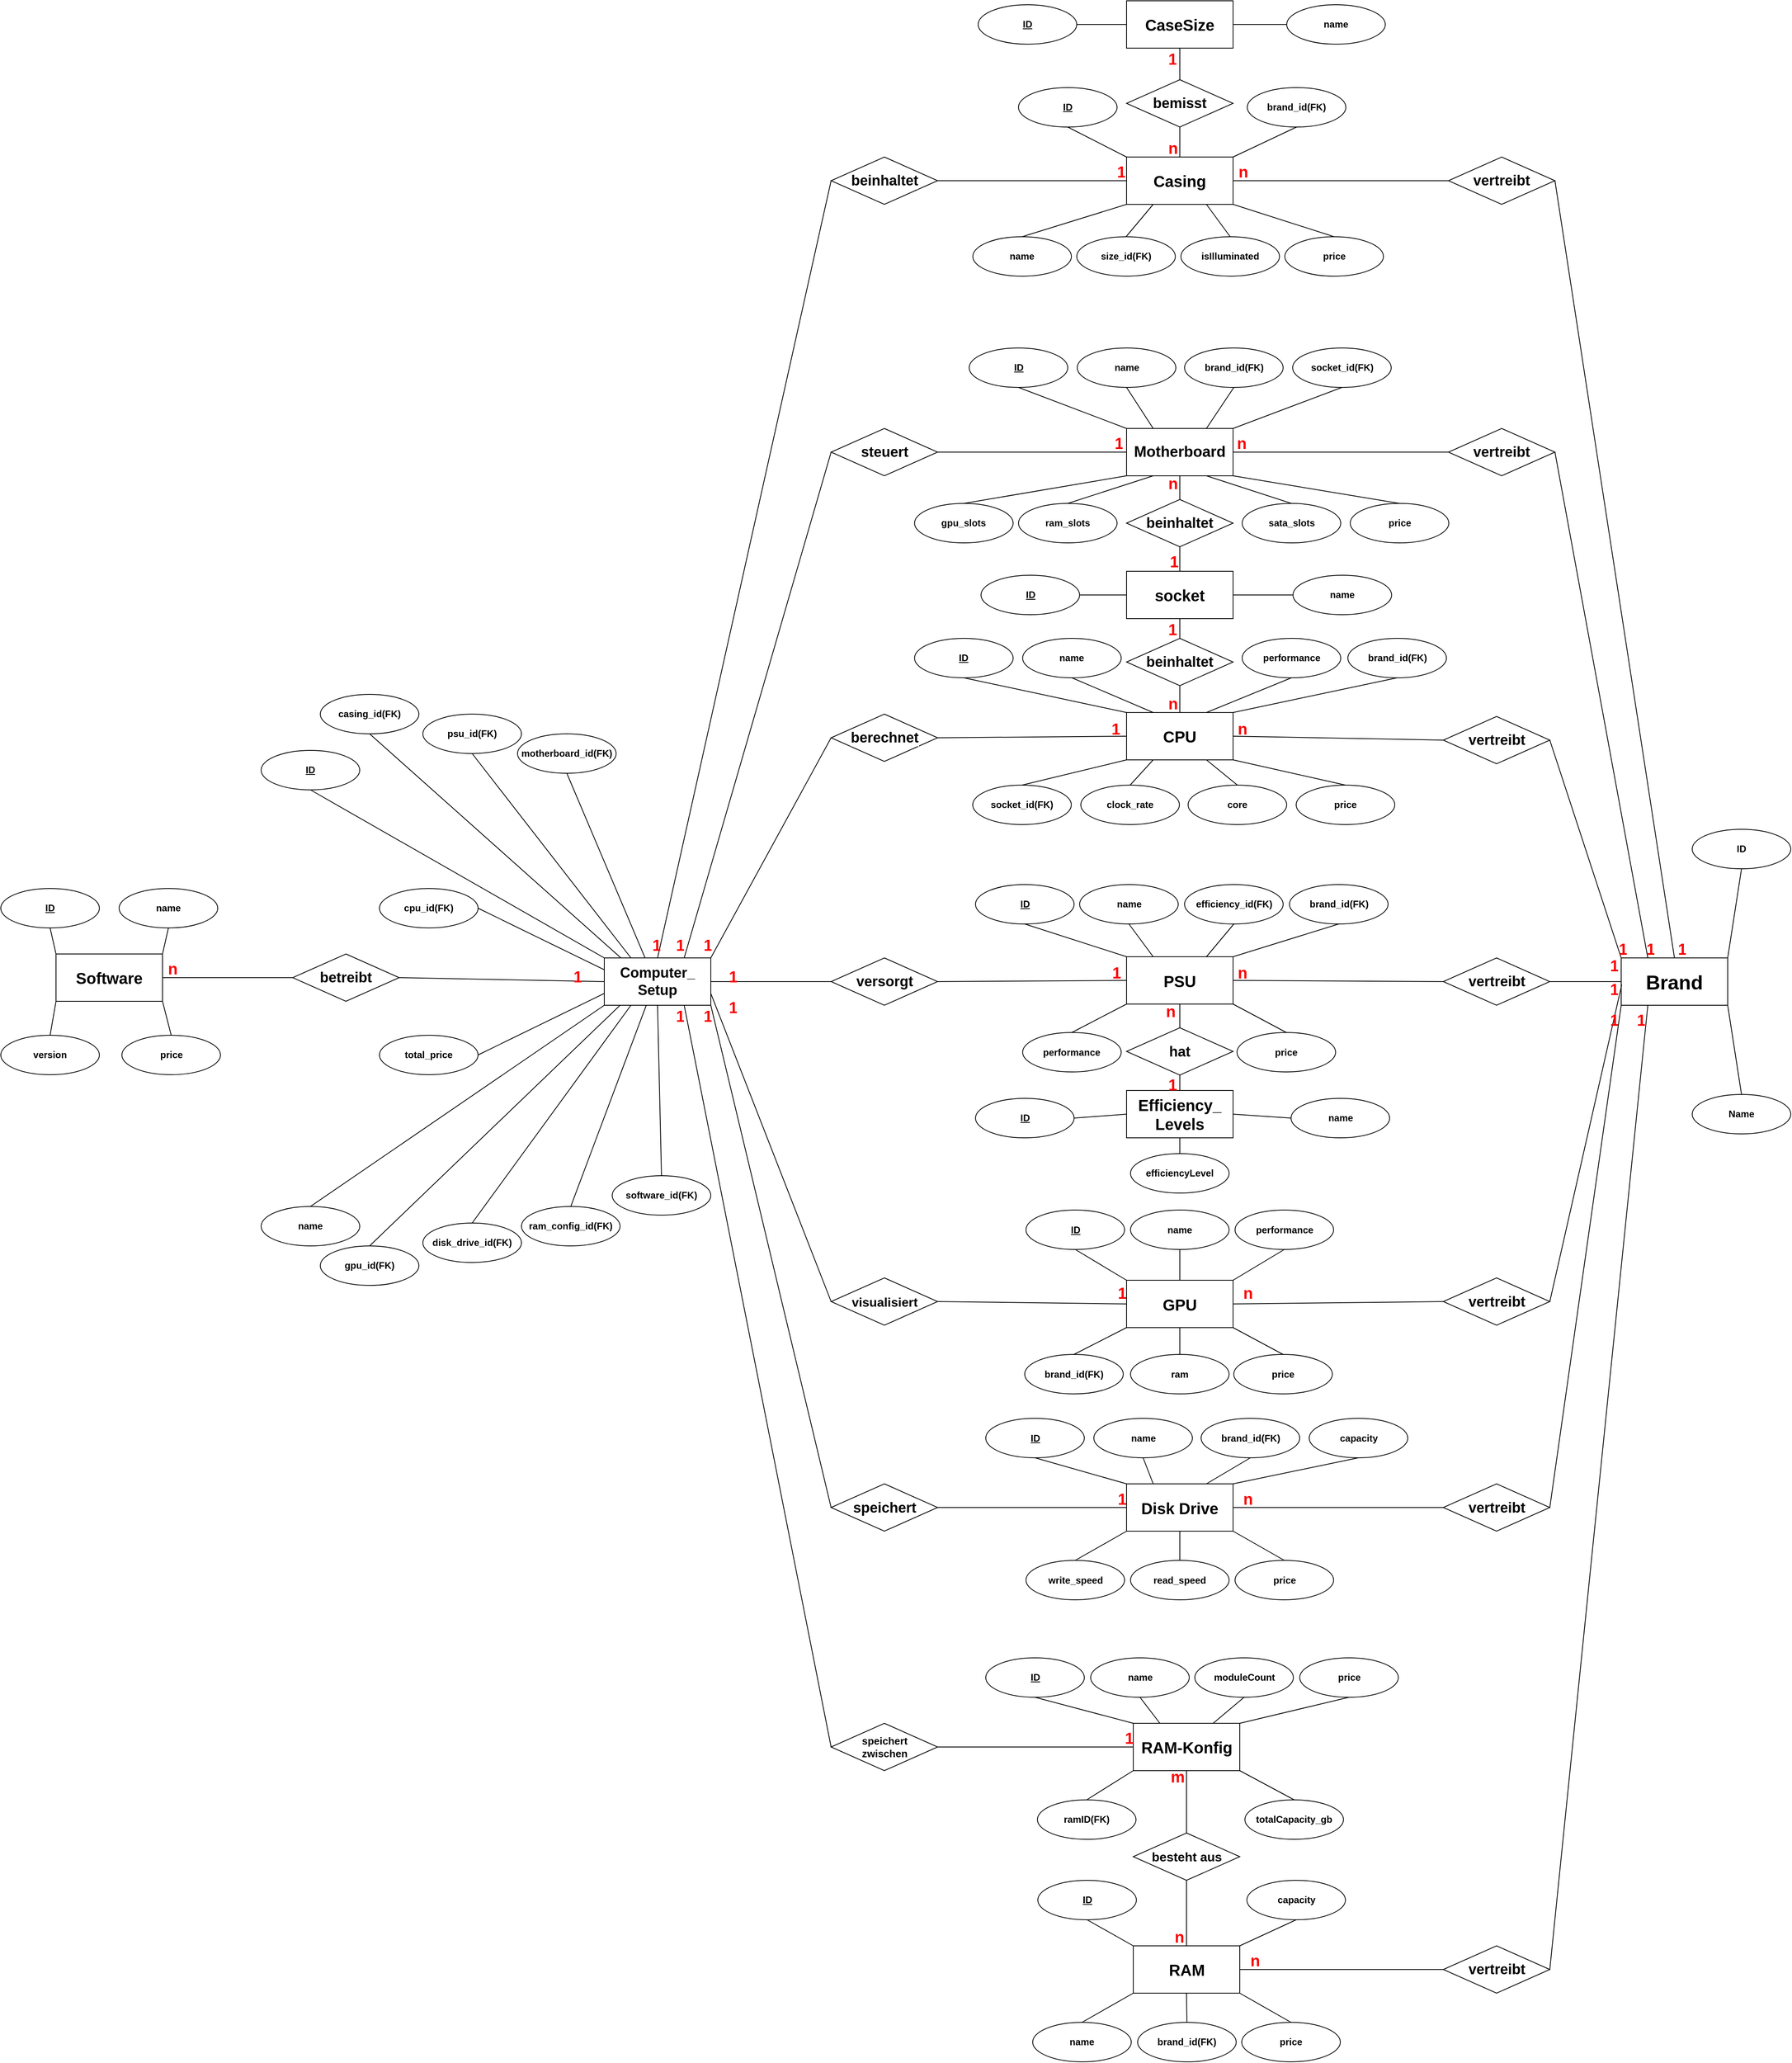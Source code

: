 <mxfile version="24.9.1">
  <diagram name="Seite-1" id="NfUZAoLwjypuZJ1sIUXl">
    <mxGraphModel dx="4734" dy="3015" grid="1" gridSize="10" guides="1" tooltips="1" connect="1" arrows="1" fold="1" page="1" pageScale="1" pageWidth="1169" pageHeight="827" math="0" shadow="0">
      <root>
        <mxCell id="0" />
        <mxCell id="1" parent="0" />
        <mxCell id="6S9Bv0-yqiVQl9u7fNV4-162" style="rounded=0;orthogonalLoop=1;jettySize=auto;html=1;exitX=0.75;exitY=0;exitDx=0;exitDy=0;entryX=0;entryY=0.5;entryDx=0;entryDy=0;endArrow=none;endFill=0;strokeWidth=1;fontStyle=1" parent="1" source="6S9Bv0-yqiVQl9u7fNV4-14" target="6S9Bv0-yqiVQl9u7fNV4-284" edge="1">
          <mxGeometry relative="1" as="geometry">
            <mxPoint x="-51" y="-262" as="targetPoint" />
          </mxGeometry>
        </mxCell>
        <mxCell id="6S9Bv0-yqiVQl9u7fNV4-276" style="edgeStyle=none;shape=connector;rounded=0;orthogonalLoop=1;jettySize=auto;html=1;entryX=0.5;entryY=1;entryDx=0;entryDy=0;align=center;verticalAlign=middle;fontFamily=Helvetica;fontSize=11;fontColor=default;labelBackgroundColor=default;endArrow=none;endFill=0;exitX=0.389;exitY=0.032;exitDx=0;exitDy=0;exitPerimeter=0;strokeWidth=1;fontStyle=1" parent="1" source="6S9Bv0-yqiVQl9u7fNV4-14" target="6S9Bv0-yqiVQl9u7fNV4-268" edge="1">
          <mxGeometry relative="1" as="geometry">
            <mxPoint x="-325" y="619" as="sourcePoint" />
          </mxGeometry>
        </mxCell>
        <mxCell id="6S9Bv0-yqiVQl9u7fNV4-277" style="edgeStyle=none;shape=connector;rounded=0;orthogonalLoop=1;jettySize=auto;html=1;exitX=0.25;exitY=0;exitDx=0;exitDy=0;entryX=0.5;entryY=1;entryDx=0;entryDy=0;align=center;verticalAlign=middle;fontFamily=Helvetica;fontSize=11;fontColor=default;labelBackgroundColor=default;endArrow=none;endFill=0;strokeWidth=1;fontStyle=1" parent="1" source="6S9Bv0-yqiVQl9u7fNV4-14" target="6S9Bv0-yqiVQl9u7fNV4-269" edge="1">
          <mxGeometry relative="1" as="geometry" />
        </mxCell>
        <mxCell id="6S9Bv0-yqiVQl9u7fNV4-278" style="edgeStyle=none;shape=connector;rounded=0;orthogonalLoop=1;jettySize=auto;html=1;exitX=0.156;exitY=0;exitDx=0;exitDy=0;entryX=0.5;entryY=1;entryDx=0;entryDy=0;align=center;verticalAlign=middle;fontFamily=Helvetica;fontSize=11;fontColor=default;labelBackgroundColor=default;endArrow=none;endFill=0;strokeWidth=1;fontStyle=1;exitPerimeter=0;" parent="1" source="6S9Bv0-yqiVQl9u7fNV4-14" target="6S9Bv0-yqiVQl9u7fNV4-270" edge="1">
          <mxGeometry relative="1" as="geometry" />
        </mxCell>
        <mxCell id="6S9Bv0-yqiVQl9u7fNV4-279" style="edgeStyle=none;shape=connector;rounded=0;orthogonalLoop=1;jettySize=auto;html=1;exitX=0;exitY=0;exitDx=0;exitDy=0;entryX=0.5;entryY=1;entryDx=0;entryDy=0;align=center;verticalAlign=middle;fontFamily=Helvetica;fontSize=11;fontColor=default;labelBackgroundColor=default;endArrow=none;endFill=0;strokeWidth=1;fontStyle=1" parent="1" source="6S9Bv0-yqiVQl9u7fNV4-14" target="6S9Bv0-yqiVQl9u7fNV4-271" edge="1">
          <mxGeometry relative="1" as="geometry" />
        </mxCell>
        <mxCell id="6S9Bv0-yqiVQl9u7fNV4-280" style="edgeStyle=none;shape=connector;rounded=0;orthogonalLoop=1;jettySize=auto;html=1;exitX=0.148;exitY=1;exitDx=0;exitDy=0;entryX=0.5;entryY=0;entryDx=0;entryDy=0;align=center;verticalAlign=middle;fontFamily=Helvetica;fontSize=11;fontColor=default;labelBackgroundColor=default;endArrow=none;endFill=0;strokeWidth=1;fontStyle=1;exitPerimeter=0;" parent="1" source="6S9Bv0-yqiVQl9u7fNV4-14" target="6S9Bv0-yqiVQl9u7fNV4-272" edge="1">
          <mxGeometry relative="1" as="geometry" />
        </mxCell>
        <mxCell id="6S9Bv0-yqiVQl9u7fNV4-281" style="edgeStyle=none;shape=connector;rounded=0;orthogonalLoop=1;jettySize=auto;html=1;exitX=0.25;exitY=1;exitDx=0;exitDy=0;entryX=0.5;entryY=0;entryDx=0;entryDy=0;align=center;verticalAlign=middle;fontFamily=Helvetica;fontSize=11;fontColor=default;labelBackgroundColor=default;endArrow=none;endFill=0;strokeWidth=1;fontStyle=1" parent="1" source="6S9Bv0-yqiVQl9u7fNV4-14" target="6S9Bv0-yqiVQl9u7fNV4-273" edge="1">
          <mxGeometry relative="1" as="geometry" />
        </mxCell>
        <mxCell id="6S9Bv0-yqiVQl9u7fNV4-282" style="edgeStyle=none;shape=connector;rounded=0;orthogonalLoop=1;jettySize=auto;html=1;exitX=0.396;exitY=0.988;exitDx=0;exitDy=0;entryX=0.5;entryY=0;entryDx=0;entryDy=0;align=center;verticalAlign=middle;fontFamily=Helvetica;fontSize=11;fontColor=default;labelBackgroundColor=default;endArrow=none;endFill=0;exitPerimeter=0;strokeWidth=1;fontStyle=1" parent="1" source="6S9Bv0-yqiVQl9u7fNV4-14" target="6S9Bv0-yqiVQl9u7fNV4-274" edge="1">
          <mxGeometry relative="1" as="geometry" />
        </mxCell>
        <mxCell id="6S9Bv0-yqiVQl9u7fNV4-283" style="edgeStyle=none;shape=connector;rounded=0;orthogonalLoop=1;jettySize=auto;html=1;entryX=0.5;entryY=0;entryDx=0;entryDy=0;align=center;verticalAlign=middle;fontFamily=Helvetica;fontSize=11;fontColor=default;labelBackgroundColor=default;endArrow=none;endFill=0;exitX=0.5;exitY=1;exitDx=0;exitDy=0;strokeWidth=1;fontStyle=1" parent="1" source="6S9Bv0-yqiVQl9u7fNV4-14" target="6S9Bv0-yqiVQl9u7fNV4-275" edge="1">
          <mxGeometry relative="1" as="geometry">
            <mxPoint x="-295" y="739" as="sourcePoint" />
          </mxGeometry>
        </mxCell>
        <mxCell id="6S9Bv0-yqiVQl9u7fNV4-14" value="&lt;font style=&quot;font-size: 18px;&quot;&gt;Computer_&lt;br&gt;Setup&lt;/font&gt;" style="rounded=0;whiteSpace=wrap;html=1;strokeWidth=1;fontStyle=1" parent="1" vertex="1">
          <mxGeometry x="-365" y="663" width="135" height="60" as="geometry" />
        </mxCell>
        <mxCell id="6S9Bv0-yqiVQl9u7fNV4-266" style="edgeStyle=none;shape=connector;rounded=0;orthogonalLoop=1;jettySize=auto;html=1;exitX=1;exitY=0;exitDx=0;exitDy=0;entryX=0.5;entryY=1;entryDx=0;entryDy=0;align=center;verticalAlign=middle;fontFamily=Helvetica;fontSize=11;fontColor=default;labelBackgroundColor=default;endArrow=none;endFill=0;strokeWidth=1;fontStyle=1" parent="1" source="6S9Bv0-yqiVQl9u7fNV4-15" target="6S9Bv0-yqiVQl9u7fNV4-264" edge="1">
          <mxGeometry relative="1" as="geometry" />
        </mxCell>
        <mxCell id="6S9Bv0-yqiVQl9u7fNV4-267" style="edgeStyle=none;shape=connector;rounded=0;orthogonalLoop=1;jettySize=auto;html=1;exitX=1;exitY=1;exitDx=0;exitDy=0;entryX=0.5;entryY=0;entryDx=0;entryDy=0;align=center;verticalAlign=middle;fontFamily=Helvetica;fontSize=11;fontColor=default;labelBackgroundColor=default;endArrow=none;endFill=0;strokeWidth=1;fontStyle=1" parent="1" source="6S9Bv0-yqiVQl9u7fNV4-15" target="6S9Bv0-yqiVQl9u7fNV4-265" edge="1">
          <mxGeometry relative="1" as="geometry" />
        </mxCell>
        <mxCell id="6S9Bv0-yqiVQl9u7fNV4-15" value="&lt;font style=&quot;font-size: 25px;&quot;&gt;Brand&lt;/font&gt;" style="rounded=0;whiteSpace=wrap;html=1;strokeWidth=1;fontStyle=1" parent="1" vertex="1">
          <mxGeometry x="924" y="663" width="135" height="60" as="geometry" />
        </mxCell>
        <mxCell id="6S9Bv0-yqiVQl9u7fNV4-165" style="edgeStyle=none;rounded=0;orthogonalLoop=1;jettySize=auto;html=1;exitX=1;exitY=0.5;exitDx=0;exitDy=0;entryX=0;entryY=0.5;entryDx=0;entryDy=0;endArrow=none;endFill=0;strokeWidth=1;fontStyle=1" parent="1" source="6S9Bv0-yqiVQl9u7fNV4-16" target="6S9Bv0-yqiVQl9u7fNV4-292" edge="1">
          <mxGeometry relative="1" as="geometry">
            <mxPoint x="725" y="22" as="targetPoint" />
          </mxGeometry>
        </mxCell>
        <mxCell id="6S9Bv0-yqiVQl9u7fNV4-250" style="edgeStyle=none;shape=connector;rounded=0;orthogonalLoop=1;jettySize=auto;html=1;exitX=0;exitY=0;exitDx=0;exitDy=0;entryX=0.5;entryY=1;entryDx=0;entryDy=0;align=center;verticalAlign=middle;fontFamily=Helvetica;fontSize=11;fontColor=default;labelBackgroundColor=default;endArrow=none;endFill=0;strokeWidth=1;fontStyle=1" parent="1" source="6S9Bv0-yqiVQl9u7fNV4-16" target="6S9Bv0-yqiVQl9u7fNV4-63" edge="1">
          <mxGeometry relative="1" as="geometry" />
        </mxCell>
        <mxCell id="6S9Bv0-yqiVQl9u7fNV4-252" style="edgeStyle=none;shape=connector;rounded=0;orthogonalLoop=1;jettySize=auto;html=1;exitX=0.25;exitY=0;exitDx=0;exitDy=0;entryX=0.5;entryY=1;entryDx=0;entryDy=0;align=center;verticalAlign=middle;fontFamily=Helvetica;fontSize=11;fontColor=default;labelBackgroundColor=default;endArrow=none;endFill=0;strokeWidth=1;fontStyle=1" parent="1" source="6S9Bv0-yqiVQl9u7fNV4-16" target="6S9Bv0-yqiVQl9u7fNV4-61" edge="1">
          <mxGeometry relative="1" as="geometry" />
        </mxCell>
        <mxCell id="6S9Bv0-yqiVQl9u7fNV4-257" style="edgeStyle=none;shape=connector;rounded=0;orthogonalLoop=1;jettySize=auto;html=1;exitX=0.75;exitY=0;exitDx=0;exitDy=0;entryX=0.5;entryY=1;entryDx=0;entryDy=0;align=center;verticalAlign=middle;fontFamily=Helvetica;fontSize=11;fontColor=default;labelBackgroundColor=default;endArrow=none;endFill=0;strokeWidth=1;fontStyle=1" parent="1" source="6S9Bv0-yqiVQl9u7fNV4-16" target="6S9Bv0-yqiVQl9u7fNV4-66" edge="1">
          <mxGeometry relative="1" as="geometry" />
        </mxCell>
        <mxCell id="6S9Bv0-yqiVQl9u7fNV4-258" style="edgeStyle=none;shape=connector;rounded=0;orthogonalLoop=1;jettySize=auto;html=1;exitX=1;exitY=1;exitDx=0;exitDy=0;entryX=0.5;entryY=0;entryDx=0;entryDy=0;align=center;verticalAlign=middle;fontFamily=Helvetica;fontSize=11;fontColor=default;labelBackgroundColor=default;endArrow=none;endFill=0;strokeWidth=1;fontStyle=1" parent="1" source="6S9Bv0-yqiVQl9u7fNV4-16" target="6S9Bv0-yqiVQl9u7fNV4-72" edge="1">
          <mxGeometry relative="1" as="geometry" />
        </mxCell>
        <mxCell id="6S9Bv0-yqiVQl9u7fNV4-259" style="edgeStyle=none;shape=connector;rounded=0;orthogonalLoop=1;jettySize=auto;html=1;exitX=0.75;exitY=1;exitDx=0;exitDy=0;entryX=0.5;entryY=0;entryDx=0;entryDy=0;align=center;verticalAlign=middle;fontFamily=Helvetica;fontSize=11;fontColor=default;labelBackgroundColor=default;endArrow=none;endFill=0;strokeWidth=1;fontStyle=1" parent="1" source="6S9Bv0-yqiVQl9u7fNV4-16" target="6S9Bv0-yqiVQl9u7fNV4-71" edge="1">
          <mxGeometry relative="1" as="geometry" />
        </mxCell>
        <mxCell id="6S9Bv0-yqiVQl9u7fNV4-260" style="edgeStyle=none;shape=connector;rounded=0;orthogonalLoop=1;jettySize=auto;html=1;exitX=0.25;exitY=1;exitDx=0;exitDy=0;entryX=0.5;entryY=0;entryDx=0;entryDy=0;align=center;verticalAlign=middle;fontFamily=Helvetica;fontSize=11;fontColor=default;labelBackgroundColor=default;endArrow=none;endFill=0;strokeWidth=1;fontStyle=1" parent="1" source="6S9Bv0-yqiVQl9u7fNV4-16" target="6S9Bv0-yqiVQl9u7fNV4-70" edge="1">
          <mxGeometry relative="1" as="geometry" />
        </mxCell>
        <mxCell id="6S9Bv0-yqiVQl9u7fNV4-261" style="edgeStyle=none;shape=connector;rounded=0;orthogonalLoop=1;jettySize=auto;html=1;exitX=0;exitY=1;exitDx=0;exitDy=0;entryX=0.5;entryY=0;entryDx=0;entryDy=0;align=center;verticalAlign=middle;fontFamily=Helvetica;fontSize=11;fontColor=default;labelBackgroundColor=default;endArrow=none;endFill=0;strokeWidth=1;fontStyle=1" parent="1" source="6S9Bv0-yqiVQl9u7fNV4-16" target="6S9Bv0-yqiVQl9u7fNV4-68" edge="1">
          <mxGeometry relative="1" as="geometry" />
        </mxCell>
        <mxCell id="6S9Bv0-yqiVQl9u7fNV4-262" style="edgeStyle=none;shape=connector;rounded=0;orthogonalLoop=1;jettySize=auto;html=1;exitX=1;exitY=0;exitDx=0;exitDy=0;entryX=0.5;entryY=1;entryDx=0;entryDy=0;align=center;verticalAlign=middle;fontFamily=Helvetica;fontSize=11;fontColor=default;labelBackgroundColor=default;endArrow=none;endFill=0;strokeWidth=1;fontStyle=1" parent="1" source="6S9Bv0-yqiVQl9u7fNV4-16" target="6S9Bv0-yqiVQl9u7fNV4-67" edge="1">
          <mxGeometry relative="1" as="geometry" />
        </mxCell>
        <mxCell id="6S9Bv0-yqiVQl9u7fNV4-16" value="&lt;font style=&quot;font-size: 19px;&quot;&gt;Motherboard&lt;/font&gt;" style="rounded=0;whiteSpace=wrap;html=1;strokeWidth=1;fontStyle=1" parent="1" vertex="1">
          <mxGeometry x="297" y="-8" width="135" height="60" as="geometry" />
        </mxCell>
        <mxCell id="6S9Bv0-yqiVQl9u7fNV4-169" style="edgeStyle=none;rounded=0;orthogonalLoop=1;jettySize=auto;html=1;exitX=1;exitY=0.5;exitDx=0;exitDy=0;entryX=0;entryY=0.5;entryDx=0;entryDy=0;endArrow=none;endFill=0;strokeWidth=1;fontStyle=1" parent="1" source="6S9Bv0-yqiVQl9u7fNV4-18" target="6S9Bv0-yqiVQl9u7fNV4-294" edge="1">
          <mxGeometry relative="1" as="geometry">
            <mxPoint x="691.5" y="693" as="targetPoint" />
          </mxGeometry>
        </mxCell>
        <mxCell id="6S9Bv0-yqiVQl9u7fNV4-243" style="edgeStyle=none;shape=connector;rounded=0;orthogonalLoop=1;jettySize=auto;html=1;exitX=1;exitY=0;exitDx=0;exitDy=0;entryX=0.5;entryY=1;entryDx=0;entryDy=0;align=center;verticalAlign=middle;fontFamily=Helvetica;fontSize=11;fontColor=default;labelBackgroundColor=default;endArrow=none;endFill=0;strokeWidth=1;fontStyle=1" parent="1" source="6S9Bv0-yqiVQl9u7fNV4-18" target="6S9Bv0-yqiVQl9u7fNV4-77" edge="1">
          <mxGeometry relative="1" as="geometry" />
        </mxCell>
        <mxCell id="6S9Bv0-yqiVQl9u7fNV4-244" style="edgeStyle=none;shape=connector;rounded=0;orthogonalLoop=1;jettySize=auto;html=1;exitX=1;exitY=1;exitDx=0;exitDy=0;entryX=0.5;entryY=0;entryDx=0;entryDy=0;align=center;verticalAlign=middle;fontFamily=Helvetica;fontSize=11;fontColor=default;labelBackgroundColor=default;endArrow=none;endFill=0;strokeWidth=1;fontStyle=1" parent="1" source="6S9Bv0-yqiVQl9u7fNV4-18" target="6S9Bv0-yqiVQl9u7fNV4-79" edge="1">
          <mxGeometry relative="1" as="geometry" />
        </mxCell>
        <mxCell id="6S9Bv0-yqiVQl9u7fNV4-245" style="edgeStyle=none;shape=connector;rounded=0;orthogonalLoop=1;jettySize=auto;html=1;exitX=0;exitY=1;exitDx=0;exitDy=0;entryX=0.5;entryY=0;entryDx=0;entryDy=0;align=center;verticalAlign=middle;fontFamily=Helvetica;fontSize=11;fontColor=default;labelBackgroundColor=default;endArrow=none;endFill=0;strokeWidth=1;fontStyle=1" parent="1" source="6S9Bv0-yqiVQl9u7fNV4-18" target="6S9Bv0-yqiVQl9u7fNV4-78" edge="1">
          <mxGeometry relative="1" as="geometry" />
        </mxCell>
        <mxCell id="6S9Bv0-yqiVQl9u7fNV4-247" style="edgeStyle=none;shape=connector;rounded=0;orthogonalLoop=1;jettySize=auto;html=1;exitX=0;exitY=0;exitDx=0;exitDy=0;entryX=0.5;entryY=1;entryDx=0;entryDy=0;align=center;verticalAlign=middle;fontFamily=Helvetica;fontSize=11;fontColor=default;labelBackgroundColor=default;endArrow=none;endFill=0;strokeWidth=1;fontStyle=1" parent="1" source="6S9Bv0-yqiVQl9u7fNV4-18" target="6S9Bv0-yqiVQl9u7fNV4-73" edge="1">
          <mxGeometry relative="1" as="geometry" />
        </mxCell>
        <mxCell id="6S9Bv0-yqiVQl9u7fNV4-248" style="edgeStyle=none;shape=connector;rounded=0;orthogonalLoop=1;jettySize=auto;html=1;exitX=0.25;exitY=0;exitDx=0;exitDy=0;entryX=0.5;entryY=1;entryDx=0;entryDy=0;align=center;verticalAlign=middle;fontFamily=Helvetica;fontSize=11;fontColor=default;labelBackgroundColor=default;endArrow=none;endFill=0;strokeWidth=1;fontStyle=1" parent="1" source="6S9Bv0-yqiVQl9u7fNV4-18" target="6S9Bv0-yqiVQl9u7fNV4-74" edge="1">
          <mxGeometry relative="1" as="geometry" />
        </mxCell>
        <mxCell id="6S9Bv0-yqiVQl9u7fNV4-249" style="edgeStyle=none;shape=connector;rounded=0;orthogonalLoop=1;jettySize=auto;html=1;exitX=0.75;exitY=0;exitDx=0;exitDy=0;entryX=0.5;entryY=1;entryDx=0;entryDy=0;align=center;verticalAlign=middle;fontFamily=Helvetica;fontSize=11;fontColor=default;labelBackgroundColor=default;endArrow=none;endFill=0;strokeWidth=1;fontStyle=1" parent="1" source="6S9Bv0-yqiVQl9u7fNV4-18" target="6S9Bv0-yqiVQl9u7fNV4-75" edge="1">
          <mxGeometry relative="1" as="geometry" />
        </mxCell>
        <mxCell id="6S9Bv0-yqiVQl9u7fNV4-18" value="&lt;font style=&quot;font-size: 20px;&quot;&gt;PSU&lt;/font&gt;" style="rounded=0;whiteSpace=wrap;html=1;strokeWidth=1;fontStyle=1" parent="1" vertex="1">
          <mxGeometry x="297" y="661.5" width="135" height="60" as="geometry" />
        </mxCell>
        <mxCell id="6S9Bv0-yqiVQl9u7fNV4-164" style="edgeStyle=none;rounded=0;orthogonalLoop=1;jettySize=auto;html=1;exitX=1;exitY=0.5;exitDx=0;exitDy=0;endArrow=none;endFill=0;strokeWidth=1;fontStyle=1" parent="1" source="6S9Bv0-yqiVQl9u7fNV4-284" target="6S9Bv0-yqiVQl9u7fNV4-16" edge="1">
          <mxGeometry relative="1" as="geometry">
            <mxPoint x="75" y="22" as="sourcePoint" />
          </mxGeometry>
        </mxCell>
        <mxCell id="6S9Bv0-yqiVQl9u7fNV4-167" style="edgeStyle=none;rounded=0;orthogonalLoop=1;jettySize=auto;html=1;exitX=0;exitY=0.5;exitDx=0;exitDy=0;entryX=1;entryY=0;entryDx=0;entryDy=0;endArrow=none;endFill=0;strokeWidth=1;fontStyle=1" parent="1" source="6S9Bv0-yqiVQl9u7fNV4-285" target="6S9Bv0-yqiVQl9u7fNV4-14" edge="1">
          <mxGeometry relative="1" as="geometry">
            <mxPoint x="-51" y="31" as="sourcePoint" />
          </mxGeometry>
        </mxCell>
        <mxCell id="6S9Bv0-yqiVQl9u7fNV4-168" style="edgeStyle=none;rounded=0;orthogonalLoop=1;jettySize=auto;html=1;exitX=1;exitY=0.5;exitDx=0;exitDy=0;entryX=0;entryY=0.5;entryDx=0;entryDy=0;endArrow=none;endFill=0;strokeWidth=1;fontStyle=1" parent="1" source="6S9Bv0-yqiVQl9u7fNV4-287" target="6S9Bv0-yqiVQl9u7fNV4-18" edge="1">
          <mxGeometry relative="1" as="geometry">
            <mxPoint x="50.5" y="693" as="sourcePoint" />
          </mxGeometry>
        </mxCell>
        <mxCell id="6S9Bv0-yqiVQl9u7fNV4-177" style="edgeStyle=none;shape=connector;rounded=0;orthogonalLoop=1;jettySize=auto;html=1;exitX=0;exitY=0.5;exitDx=0;exitDy=0;align=center;verticalAlign=middle;fontFamily=Helvetica;fontSize=11;fontColor=default;labelBackgroundColor=default;endArrow=none;endFill=0;strokeWidth=1;fontStyle=1;entryX=0.5;entryY=0;entryDx=0;entryDy=0;" parent="1" source="6S9Bv0-yqiVQl9u7fNV4-286" target="6S9Bv0-yqiVQl9u7fNV4-14" edge="1">
          <mxGeometry relative="1" as="geometry">
            <mxPoint x="-51" y="304" as="sourcePoint" />
            <mxPoint x="-630" y="600" as="targetPoint" />
          </mxGeometry>
        </mxCell>
        <mxCell id="6S9Bv0-yqiVQl9u7fNV4-179" style="edgeStyle=none;shape=connector;rounded=0;orthogonalLoop=1;jettySize=auto;html=1;exitX=0;exitY=0.5;exitDx=0;exitDy=0;entryX=1;entryY=0.75;entryDx=0;entryDy=0;align=center;verticalAlign=middle;fontFamily=Helvetica;fontSize=11;fontColor=default;labelBackgroundColor=default;endArrow=none;endFill=0;strokeWidth=1;fontStyle=1" parent="1" source="6S9Bv0-yqiVQl9u7fNV4-288" target="6S9Bv0-yqiVQl9u7fNV4-14" edge="1">
          <mxGeometry relative="1" as="geometry">
            <mxPoint x="-51" y="861" as="sourcePoint" />
          </mxGeometry>
        </mxCell>
        <mxCell id="6S9Bv0-yqiVQl9u7fNV4-187" style="edgeStyle=none;shape=connector;rounded=0;orthogonalLoop=1;jettySize=auto;html=1;exitX=1;exitY=0.5;exitDx=0;exitDy=0;entryX=0;entryY=0.5;entryDx=0;entryDy=0;align=center;verticalAlign=middle;fontFamily=Helvetica;fontSize=11;fontColor=default;labelBackgroundColor=default;endArrow=none;endFill=0;strokeWidth=1;fontStyle=1" parent="1" source="6S9Bv0-yqiVQl9u7fNV4-288" target="6S9Bv0-yqiVQl9u7fNV4-103" edge="1">
          <mxGeometry relative="1" as="geometry">
            <mxPoint x="68.5" y="1098.5" as="sourcePoint" />
          </mxGeometry>
        </mxCell>
        <mxCell id="6S9Bv0-yqiVQl9u7fNV4-178" style="edgeStyle=none;shape=connector;rounded=0;orthogonalLoop=1;jettySize=auto;html=1;exitX=0;exitY=0.5;exitDx=0;exitDy=0;entryX=1;entryY=0.5;entryDx=0;entryDy=0;align=center;verticalAlign=middle;fontFamily=Helvetica;fontSize=11;fontColor=default;labelBackgroundColor=default;endArrow=none;endFill=0;strokeWidth=1;fontStyle=1" parent="1" source="6S9Bv0-yqiVQl9u7fNV4-287" target="6S9Bv0-yqiVQl9u7fNV4-14" edge="1">
          <mxGeometry relative="1" as="geometry">
            <mxPoint x="-51" y="588" as="sourcePoint" />
          </mxGeometry>
        </mxCell>
        <mxCell id="6S9Bv0-yqiVQl9u7fNV4-185" style="edgeStyle=none;shape=connector;rounded=0;orthogonalLoop=1;jettySize=auto;html=1;exitX=1;exitY=0.5;exitDx=0;exitDy=0;entryX=0;entryY=0.5;entryDx=0;entryDy=0;align=center;verticalAlign=middle;fontFamily=Helvetica;fontSize=11;fontColor=default;labelBackgroundColor=default;endArrow=none;endFill=0;strokeWidth=1;fontStyle=1" parent="1" source="6S9Bv0-yqiVQl9u7fNV4-285" target="6S9Bv0-yqiVQl9u7fNV4-90" edge="1">
          <mxGeometry relative="1" as="geometry">
            <mxPoint x="66.5" y="384" as="sourcePoint" />
          </mxGeometry>
        </mxCell>
        <mxCell id="6S9Bv0-yqiVQl9u7fNV4-182" style="edgeStyle=none;shape=connector;rounded=0;orthogonalLoop=1;jettySize=auto;html=1;exitX=1;exitY=0.5;exitDx=0;exitDy=0;align=center;verticalAlign=middle;fontFamily=Helvetica;fontSize=11;fontColor=default;labelBackgroundColor=default;endArrow=none;endFill=0;entryX=0;entryY=0.5;entryDx=0;entryDy=0;strokeWidth=1;fontStyle=1" parent="1" source="6S9Bv0-yqiVQl9u7fNV4-291" target="6S9Bv0-yqiVQl9u7fNV4-14" edge="1">
          <mxGeometry relative="1" as="geometry">
            <mxPoint x="-665" y="709" as="targetPoint" />
            <mxPoint x="-51" y="1661" as="sourcePoint" />
          </mxGeometry>
        </mxCell>
        <mxCell id="6S9Bv0-yqiVQl9u7fNV4-193" style="edgeStyle=none;shape=connector;rounded=0;orthogonalLoop=1;jettySize=auto;html=1;exitX=0;exitY=0.5;exitDx=0;exitDy=0;entryX=1;entryY=0.5;entryDx=0;entryDy=0;align=center;verticalAlign=middle;fontFamily=Helvetica;fontSize=11;fontColor=default;labelBackgroundColor=default;endArrow=none;endFill=0;strokeWidth=1;fontStyle=1" parent="1" source="6S9Bv0-yqiVQl9u7fNV4-291" target="6S9Bv0-yqiVQl9u7fNV4-139" edge="1">
          <mxGeometry relative="1" as="geometry">
            <mxPoint x="19" y="1638" as="sourcePoint" />
          </mxGeometry>
        </mxCell>
        <mxCell id="6S9Bv0-yqiVQl9u7fNV4-61" value="name" style="ellipse;whiteSpace=wrap;html=1;strokeWidth=1;fontStyle=1" parent="1" vertex="1">
          <mxGeometry x="234.5" y="-110" width="125" height="50" as="geometry" />
        </mxCell>
        <mxCell id="6S9Bv0-yqiVQl9u7fNV4-63" value="&lt;u&gt;ID&lt;/u&gt;" style="ellipse;whiteSpace=wrap;html=1;strokeWidth=1;fontStyle=1" parent="1" vertex="1">
          <mxGeometry x="97.5" y="-110" width="125" height="50" as="geometry" />
        </mxCell>
        <mxCell id="6S9Bv0-yqiVQl9u7fNV4-66" value="brand_id(FK)" style="ellipse;whiteSpace=wrap;html=1;strokeWidth=1;fontStyle=1" parent="1" vertex="1">
          <mxGeometry x="370.5" y="-110" width="125" height="50" as="geometry" />
        </mxCell>
        <mxCell id="6S9Bv0-yqiVQl9u7fNV4-67" value="socket_id(FK)" style="ellipse;whiteSpace=wrap;html=1;strokeWidth=1;fontStyle=1" parent="1" vertex="1">
          <mxGeometry x="507.5" y="-110" width="125" height="50" as="geometry" />
        </mxCell>
        <mxCell id="6S9Bv0-yqiVQl9u7fNV4-68" value="gpu_slots" style="ellipse;whiteSpace=wrap;html=1;strokeWidth=1;fontStyle=1" parent="1" vertex="1">
          <mxGeometry x="28.25" y="87" width="125" height="50" as="geometry" />
        </mxCell>
        <mxCell id="6S9Bv0-yqiVQl9u7fNV4-70" value="ram_slots" style="ellipse;whiteSpace=wrap;html=1;strokeWidth=1;fontStyle=1" parent="1" vertex="1">
          <mxGeometry x="160" y="87" width="125" height="50" as="geometry" />
        </mxCell>
        <mxCell id="6S9Bv0-yqiVQl9u7fNV4-71" value="sata_slots" style="ellipse;whiteSpace=wrap;html=1;strokeWidth=1;fontStyle=1" parent="1" vertex="1">
          <mxGeometry x="443.5" y="87" width="125" height="50" as="geometry" />
        </mxCell>
        <mxCell id="6S9Bv0-yqiVQl9u7fNV4-72" value="price" style="ellipse;whiteSpace=wrap;html=1;strokeWidth=1;fontStyle=1;container=0;" parent="1" vertex="1">
          <mxGeometry x="580.5" y="87" width="125" height="50" as="geometry" />
        </mxCell>
        <mxCell id="6S9Bv0-yqiVQl9u7fNV4-73" value="&lt;u&gt;ID&lt;/u&gt;" style="ellipse;whiteSpace=wrap;html=1;strokeWidth=1;fontStyle=1" parent="1" vertex="1">
          <mxGeometry x="105.5" y="570" width="125" height="50" as="geometry" />
        </mxCell>
        <mxCell id="6S9Bv0-yqiVQl9u7fNV4-74" value="name" style="ellipse;whiteSpace=wrap;html=1;strokeWidth=1;fontStyle=1" parent="1" vertex="1">
          <mxGeometry x="237.5" y="570" width="125" height="50" as="geometry" />
        </mxCell>
        <mxCell id="6S9Bv0-yqiVQl9u7fNV4-75" value="efficiency_id(FK)" style="ellipse;whiteSpace=wrap;html=1;strokeWidth=1;fontStyle=1" parent="1" vertex="1">
          <mxGeometry x="370.5" y="570" width="125" height="50" as="geometry" />
        </mxCell>
        <mxCell id="6S9Bv0-yqiVQl9u7fNV4-77" value="brand_id(FK)" style="ellipse;whiteSpace=wrap;html=1;strokeWidth=1;fontStyle=1" parent="1" vertex="1">
          <mxGeometry x="503.5" y="570" width="125" height="50" as="geometry" />
        </mxCell>
        <mxCell id="6S9Bv0-yqiVQl9u7fNV4-78" value="performance" style="ellipse;whiteSpace=wrap;html=1;strokeWidth=1;fontStyle=1" parent="1" vertex="1">
          <mxGeometry x="165.25" y="757.5" width="125" height="50" as="geometry" />
        </mxCell>
        <mxCell id="6S9Bv0-yqiVQl9u7fNV4-79" value="price" style="ellipse;whiteSpace=wrap;html=1;strokeWidth=1;fontStyle=1" parent="1" vertex="1">
          <mxGeometry x="437" y="757.5" width="125" height="50" as="geometry" />
        </mxCell>
        <mxCell id="6S9Bv0-yqiVQl9u7fNV4-236" style="edgeStyle=none;shape=connector;rounded=0;orthogonalLoop=1;jettySize=auto;html=1;exitX=0.25;exitY=1;exitDx=0;exitDy=0;entryX=0.5;entryY=0;entryDx=0;entryDy=0;align=center;verticalAlign=middle;fontFamily=Helvetica;fontSize=11;fontColor=default;labelBackgroundColor=default;endArrow=none;endFill=0;strokeWidth=1;fontStyle=1" parent="1" source="6S9Bv0-yqiVQl9u7fNV4-82" target="6S9Bv0-yqiVQl9u7fNV4-87" edge="1">
          <mxGeometry relative="1" as="geometry" />
        </mxCell>
        <mxCell id="6S9Bv0-yqiVQl9u7fNV4-237" style="edgeStyle=none;shape=connector;rounded=0;orthogonalLoop=1;jettySize=auto;html=1;exitX=0.75;exitY=1;exitDx=0;exitDy=0;entryX=0.5;entryY=0;entryDx=0;entryDy=0;align=center;verticalAlign=middle;fontFamily=Helvetica;fontSize=11;fontColor=default;labelBackgroundColor=default;endArrow=none;endFill=0;strokeWidth=1;fontStyle=1" parent="1" source="6S9Bv0-yqiVQl9u7fNV4-82" target="6S9Bv0-yqiVQl9u7fNV4-88" edge="1">
          <mxGeometry relative="1" as="geometry" />
        </mxCell>
        <mxCell id="6S9Bv0-yqiVQl9u7fNV4-238" style="edgeStyle=none;shape=connector;rounded=0;orthogonalLoop=1;jettySize=auto;html=1;exitX=1;exitY=1;exitDx=0;exitDy=0;entryX=0.5;entryY=0;entryDx=0;entryDy=0;align=center;verticalAlign=middle;fontFamily=Helvetica;fontSize=11;fontColor=default;labelBackgroundColor=default;endArrow=none;endFill=0;strokeWidth=1;fontStyle=1" parent="1" source="6S9Bv0-yqiVQl9u7fNV4-82" target="6S9Bv0-yqiVQl9u7fNV4-89" edge="1">
          <mxGeometry relative="1" as="geometry" />
        </mxCell>
        <mxCell id="6S9Bv0-yqiVQl9u7fNV4-239" style="edgeStyle=none;shape=connector;rounded=0;orthogonalLoop=1;jettySize=auto;html=1;exitX=1;exitY=0;exitDx=0;exitDy=0;entryX=0.5;entryY=1;entryDx=0;entryDy=0;align=center;verticalAlign=middle;fontFamily=Helvetica;fontSize=11;fontColor=default;labelBackgroundColor=default;endArrow=none;endFill=0;strokeWidth=1;fontStyle=1" parent="1" source="6S9Bv0-yqiVQl9u7fNV4-82" target="6S9Bv0-yqiVQl9u7fNV4-86" edge="1">
          <mxGeometry relative="1" as="geometry" />
        </mxCell>
        <mxCell id="6S9Bv0-yqiVQl9u7fNV4-240" style="edgeStyle=none;shape=connector;rounded=0;orthogonalLoop=1;jettySize=auto;html=1;exitX=0;exitY=0;exitDx=0;exitDy=0;entryX=0.5;entryY=1;entryDx=0;entryDy=0;align=center;verticalAlign=middle;fontFamily=Helvetica;fontSize=11;fontColor=default;labelBackgroundColor=default;endArrow=none;endFill=0;strokeWidth=1;fontStyle=1" parent="1" source="6S9Bv0-yqiVQl9u7fNV4-82" target="6S9Bv0-yqiVQl9u7fNV4-83" edge="1">
          <mxGeometry relative="1" as="geometry" />
        </mxCell>
        <mxCell id="6S9Bv0-yqiVQl9u7fNV4-241" style="edgeStyle=none;shape=connector;rounded=0;orthogonalLoop=1;jettySize=auto;html=1;exitX=0;exitY=1;exitDx=0;exitDy=0;entryX=0.5;entryY=0;entryDx=0;entryDy=0;align=center;verticalAlign=middle;fontFamily=Helvetica;fontSize=11;fontColor=default;labelBackgroundColor=default;endArrow=none;endFill=0;strokeWidth=1;fontStyle=1" parent="1" source="6S9Bv0-yqiVQl9u7fNV4-82" target="6S9Bv0-yqiVQl9u7fNV4-84" edge="1">
          <mxGeometry relative="1" as="geometry" />
        </mxCell>
        <mxCell id="6S9Bv0-yqiVQl9u7fNV4-82" value="&lt;font style=&quot;font-size: 20px;&quot;&gt;Casing&lt;/font&gt;" style="rounded=0;whiteSpace=wrap;html=1;strokeWidth=1;fontStyle=1" parent="1" vertex="1">
          <mxGeometry x="297" y="-352" width="135" height="60" as="geometry" />
        </mxCell>
        <mxCell id="6S9Bv0-yqiVQl9u7fNV4-83" value="&lt;u&gt;ID&lt;/u&gt;" style="ellipse;whiteSpace=wrap;html=1;strokeWidth=1;fontStyle=1" parent="1" vertex="1">
          <mxGeometry x="160" y="-440" width="125" height="50" as="geometry" />
        </mxCell>
        <mxCell id="6S9Bv0-yqiVQl9u7fNV4-84" value="name" style="ellipse;whiteSpace=wrap;html=1;strokeWidth=1;fontStyle=1" parent="1" vertex="1">
          <mxGeometry x="102.13" y="-251" width="125" height="50" as="geometry" />
        </mxCell>
        <mxCell id="6S9Bv0-yqiVQl9u7fNV4-86" value="brand_id(FK)" style="ellipse;whiteSpace=wrap;html=1;strokeWidth=1;fontStyle=1" parent="1" vertex="1">
          <mxGeometry x="450" y="-440" width="125" height="50" as="geometry" />
        </mxCell>
        <mxCell id="6S9Bv0-yqiVQl9u7fNV4-87" value="size_id(FK)" style="ellipse;whiteSpace=wrap;html=1;strokeWidth=1;fontStyle=1" parent="1" vertex="1">
          <mxGeometry x="233.88" y="-251" width="125" height="50" as="geometry" />
        </mxCell>
        <mxCell id="6S9Bv0-yqiVQl9u7fNV4-88" value="isIlluminated" style="ellipse;whiteSpace=wrap;html=1;strokeWidth=1;fontStyle=1" parent="1" vertex="1">
          <mxGeometry x="365.88" y="-251" width="125" height="50" as="geometry" />
        </mxCell>
        <mxCell id="6S9Bv0-yqiVQl9u7fNV4-89" value="price" style="ellipse;whiteSpace=wrap;html=1;strokeWidth=1;fontStyle=1" parent="1" vertex="1">
          <mxGeometry x="497.63" y="-251" width="125" height="50" as="geometry" />
        </mxCell>
        <mxCell id="6S9Bv0-yqiVQl9u7fNV4-186" style="edgeStyle=none;shape=connector;rounded=0;orthogonalLoop=1;jettySize=auto;html=1;exitX=1;exitY=0.5;exitDx=0;exitDy=0;entryX=0;entryY=0.5;entryDx=0;entryDy=0;align=center;verticalAlign=middle;fontFamily=Helvetica;fontSize=11;fontColor=default;labelBackgroundColor=default;endArrow=none;endFill=0;strokeWidth=1;fontStyle=1" parent="1" source="6S9Bv0-yqiVQl9u7fNV4-90" target="6S9Bv0-yqiVQl9u7fNV4-293" edge="1">
          <mxGeometry relative="1" as="geometry">
            <mxPoint x="707.5" y="384" as="targetPoint" />
          </mxGeometry>
        </mxCell>
        <mxCell id="6S9Bv0-yqiVQl9u7fNV4-224" style="edgeStyle=none;shape=connector;rounded=0;orthogonalLoop=1;jettySize=auto;html=1;exitX=1;exitY=1;exitDx=0;exitDy=0;entryX=0.5;entryY=0;entryDx=0;entryDy=0;align=center;verticalAlign=middle;fontFamily=Helvetica;fontSize=11;fontColor=default;labelBackgroundColor=default;endArrow=none;endFill=0;strokeWidth=1;fontStyle=1" parent="1" source="6S9Bv0-yqiVQl9u7fNV4-90" target="6S9Bv0-yqiVQl9u7fNV4-101" edge="1">
          <mxGeometry relative="1" as="geometry" />
        </mxCell>
        <mxCell id="6S9Bv0-yqiVQl9u7fNV4-228" style="edgeStyle=none;shape=connector;rounded=0;orthogonalLoop=1;jettySize=auto;html=1;exitX=0.75;exitY=1;exitDx=0;exitDy=0;entryX=0.5;entryY=0;entryDx=0;entryDy=0;align=center;verticalAlign=middle;fontFamily=Helvetica;fontSize=11;fontColor=default;labelBackgroundColor=default;endArrow=none;endFill=0;strokeWidth=1;fontStyle=1" parent="1" source="6S9Bv0-yqiVQl9u7fNV4-90" target="6S9Bv0-yqiVQl9u7fNV4-99" edge="1">
          <mxGeometry relative="1" as="geometry" />
        </mxCell>
        <mxCell id="6S9Bv0-yqiVQl9u7fNV4-229" style="edgeStyle=none;shape=connector;rounded=0;orthogonalLoop=1;jettySize=auto;html=1;exitX=0;exitY=0;exitDx=0;exitDy=0;entryX=0.5;entryY=1;entryDx=0;entryDy=0;align=center;verticalAlign=middle;fontFamily=Helvetica;fontSize=11;fontColor=default;labelBackgroundColor=default;endArrow=none;endFill=0;strokeWidth=1;fontStyle=1" parent="1" source="6S9Bv0-yqiVQl9u7fNV4-90" target="6S9Bv0-yqiVQl9u7fNV4-93" edge="1">
          <mxGeometry relative="1" as="geometry" />
        </mxCell>
        <mxCell id="6S9Bv0-yqiVQl9u7fNV4-230" style="edgeStyle=none;shape=connector;rounded=0;orthogonalLoop=1;jettySize=auto;html=1;exitX=0.25;exitY=0;exitDx=0;exitDy=0;entryX=0.5;entryY=1;entryDx=0;entryDy=0;align=center;verticalAlign=middle;fontFamily=Helvetica;fontSize=11;fontColor=default;labelBackgroundColor=default;endArrow=none;endFill=0;strokeWidth=1;fontStyle=1" parent="1" source="6S9Bv0-yqiVQl9u7fNV4-90" target="6S9Bv0-yqiVQl9u7fNV4-91" edge="1">
          <mxGeometry relative="1" as="geometry" />
        </mxCell>
        <mxCell id="6S9Bv0-yqiVQl9u7fNV4-231" style="edgeStyle=none;shape=connector;rounded=0;orthogonalLoop=1;jettySize=auto;html=1;exitX=0.75;exitY=0;exitDx=0;exitDy=0;entryX=0.5;entryY=1;entryDx=0;entryDy=0;align=center;verticalAlign=middle;fontFamily=Helvetica;fontSize=11;fontColor=default;labelBackgroundColor=default;endArrow=none;endFill=0;strokeWidth=1;fontStyle=1" parent="1" source="6S9Bv0-yqiVQl9u7fNV4-90" target="6S9Bv0-yqiVQl9u7fNV4-92" edge="1">
          <mxGeometry relative="1" as="geometry" />
        </mxCell>
        <mxCell id="6S9Bv0-yqiVQl9u7fNV4-232" style="edgeStyle=none;shape=connector;rounded=0;orthogonalLoop=1;jettySize=auto;html=1;exitX=1;exitY=0;exitDx=0;exitDy=0;entryX=0.5;entryY=1;entryDx=0;entryDy=0;align=center;verticalAlign=middle;fontFamily=Helvetica;fontSize=11;fontColor=default;labelBackgroundColor=default;endArrow=none;endFill=0;strokeWidth=1;fontStyle=1" parent="1" source="6S9Bv0-yqiVQl9u7fNV4-90" target="6S9Bv0-yqiVQl9u7fNV4-94" edge="1">
          <mxGeometry relative="1" as="geometry" />
        </mxCell>
        <mxCell id="6S9Bv0-yqiVQl9u7fNV4-233" style="edgeStyle=none;shape=connector;rounded=0;orthogonalLoop=1;jettySize=auto;html=1;entryX=0.5;entryY=0;entryDx=0;entryDy=0;align=center;verticalAlign=middle;fontFamily=Helvetica;fontSize=11;fontColor=default;labelBackgroundColor=default;endArrow=none;endFill=0;strokeWidth=1;exitX=0;exitY=1;exitDx=0;exitDy=0;fontStyle=1" parent="1" source="6S9Bv0-yqiVQl9u7fNV4-90" target="6S9Bv0-yqiVQl9u7fNV4-95" edge="1">
          <mxGeometry relative="1" as="geometry">
            <mxPoint x="504.5" y="305" as="sourcePoint" />
          </mxGeometry>
        </mxCell>
        <mxCell id="6S9Bv0-yqiVQl9u7fNV4-235" style="edgeStyle=none;shape=connector;rounded=0;orthogonalLoop=1;jettySize=auto;html=1;exitX=0.25;exitY=1;exitDx=0;exitDy=0;entryX=0.5;entryY=0;entryDx=0;entryDy=0;align=center;verticalAlign=middle;fontFamily=Helvetica;fontSize=11;fontColor=default;labelBackgroundColor=default;endArrow=none;endFill=0;strokeWidth=1;fontStyle=1" parent="1" source="6S9Bv0-yqiVQl9u7fNV4-90" target="6S9Bv0-yqiVQl9u7fNV4-96" edge="1">
          <mxGeometry relative="1" as="geometry" />
        </mxCell>
        <mxCell id="6S9Bv0-yqiVQl9u7fNV4-90" value="&lt;font style=&quot;font-size: 20px;&quot;&gt;CPU&lt;/font&gt;" style="rounded=0;whiteSpace=wrap;html=1;strokeWidth=1;fontStyle=1" parent="1" vertex="1">
          <mxGeometry x="297" y="352" width="135" height="60" as="geometry" />
        </mxCell>
        <mxCell id="6S9Bv0-yqiVQl9u7fNV4-91" value="name" style="ellipse;whiteSpace=wrap;html=1;strokeWidth=1;fontStyle=1" parent="1" vertex="1">
          <mxGeometry x="165.25" y="258" width="125" height="50" as="geometry" />
        </mxCell>
        <mxCell id="6S9Bv0-yqiVQl9u7fNV4-92" value="performance" style="ellipse;whiteSpace=wrap;html=1;strokeWidth=1;fontStyle=1" parent="1" vertex="1">
          <mxGeometry x="443.5" y="258" width="125" height="50" as="geometry" />
        </mxCell>
        <mxCell id="6S9Bv0-yqiVQl9u7fNV4-93" value="&lt;u&gt;ID&lt;/u&gt;" style="ellipse;whiteSpace=wrap;html=1;strokeWidth=1;fontStyle=1" parent="1" vertex="1">
          <mxGeometry x="28.25" y="258" width="125" height="50" as="geometry" />
        </mxCell>
        <mxCell id="6S9Bv0-yqiVQl9u7fNV4-94" value="brand_id(FK)" style="ellipse;whiteSpace=wrap;html=1;strokeWidth=1;fontStyle=1" parent="1" vertex="1">
          <mxGeometry x="577.5" y="258" width="125" height="50" as="geometry" />
        </mxCell>
        <mxCell id="6S9Bv0-yqiVQl9u7fNV4-95" value="socket_id(FK)" style="ellipse;whiteSpace=wrap;html=1;strokeWidth=1;fontStyle=1" parent="1" vertex="1">
          <mxGeometry x="102" y="444" width="125" height="50" as="geometry" />
        </mxCell>
        <mxCell id="6S9Bv0-yqiVQl9u7fNV4-96" value="clock_rate" style="ellipse;whiteSpace=wrap;html=1;strokeWidth=1;fontStyle=1" parent="1" vertex="1">
          <mxGeometry x="239" y="444" width="125" height="50" as="geometry" />
        </mxCell>
        <mxCell id="6S9Bv0-yqiVQl9u7fNV4-99" value="core" style="ellipse;whiteSpace=wrap;html=1;strokeWidth=1;fontStyle=1" parent="1" vertex="1">
          <mxGeometry x="375" y="444" width="125" height="50" as="geometry" />
        </mxCell>
        <mxCell id="6S9Bv0-yqiVQl9u7fNV4-101" value="price" style="ellipse;whiteSpace=wrap;html=1;strokeWidth=1;fontStyle=1" parent="1" vertex="1">
          <mxGeometry x="512" y="444" width="125" height="50" as="geometry" />
        </mxCell>
        <mxCell id="6S9Bv0-yqiVQl9u7fNV4-188" style="edgeStyle=none;shape=connector;rounded=0;orthogonalLoop=1;jettySize=auto;html=1;exitX=1;exitY=0.5;exitDx=0;exitDy=0;entryX=0;entryY=0.5;entryDx=0;entryDy=0;align=center;verticalAlign=middle;fontFamily=Helvetica;fontSize=11;fontColor=default;labelBackgroundColor=default;endArrow=none;endFill=0;strokeWidth=1;fontStyle=1" parent="1" source="6S9Bv0-yqiVQl9u7fNV4-103" target="6S9Bv0-yqiVQl9u7fNV4-295" edge="1">
          <mxGeometry relative="1" as="geometry">
            <mxPoint x="718.5" y="1098.5" as="targetPoint" />
          </mxGeometry>
        </mxCell>
        <mxCell id="6S9Bv0-yqiVQl9u7fNV4-216" style="edgeStyle=none;shape=connector;rounded=0;orthogonalLoop=1;jettySize=auto;html=1;exitX=1;exitY=1;exitDx=0;exitDy=0;entryX=0.5;entryY=0;entryDx=0;entryDy=0;align=center;verticalAlign=middle;fontFamily=Helvetica;fontSize=11;fontColor=default;labelBackgroundColor=default;endArrow=none;endFill=0;strokeWidth=1;fontStyle=1" parent="1" source="6S9Bv0-yqiVQl9u7fNV4-103" target="6S9Bv0-yqiVQl9u7fNV4-114" edge="1">
          <mxGeometry relative="1" as="geometry" />
        </mxCell>
        <mxCell id="6S9Bv0-yqiVQl9u7fNV4-218" style="edgeStyle=none;shape=connector;rounded=0;orthogonalLoop=1;jettySize=auto;html=1;exitX=0;exitY=0;exitDx=0;exitDy=0;entryX=0.5;entryY=1;entryDx=0;entryDy=0;align=center;verticalAlign=middle;fontFamily=Helvetica;fontSize=11;fontColor=default;labelBackgroundColor=default;endArrow=none;endFill=0;strokeWidth=1;fontStyle=1" parent="1" source="6S9Bv0-yqiVQl9u7fNV4-103" target="6S9Bv0-yqiVQl9u7fNV4-104" edge="1">
          <mxGeometry relative="1" as="geometry" />
        </mxCell>
        <mxCell id="6S9Bv0-yqiVQl9u7fNV4-219" style="edgeStyle=none;shape=connector;rounded=0;orthogonalLoop=1;jettySize=auto;html=1;exitX=0;exitY=1;exitDx=0;exitDy=0;align=center;verticalAlign=middle;fontFamily=Helvetica;fontSize=11;fontColor=default;labelBackgroundColor=default;endArrow=none;endFill=0;strokeWidth=1;entryX=0.5;entryY=0;entryDx=0;entryDy=0;fontStyle=1" parent="1" source="6S9Bv0-yqiVQl9u7fNV4-103" target="6S9Bv0-yqiVQl9u7fNV4-107" edge="1">
          <mxGeometry relative="1" as="geometry" />
        </mxCell>
        <mxCell id="6S9Bv0-yqiVQl9u7fNV4-220" style="edgeStyle=none;shape=connector;rounded=0;orthogonalLoop=1;jettySize=auto;html=1;exitX=1;exitY=0;exitDx=0;exitDy=0;entryX=0.5;entryY=1;entryDx=0;entryDy=0;align=center;verticalAlign=middle;fontFamily=Helvetica;fontSize=11;fontColor=default;labelBackgroundColor=default;endArrow=none;endFill=0;strokeWidth=1;fontStyle=1" parent="1" source="6S9Bv0-yqiVQl9u7fNV4-103" target="6S9Bv0-yqiVQl9u7fNV4-106" edge="1">
          <mxGeometry relative="1" as="geometry" />
        </mxCell>
        <mxCell id="6S9Bv0-yqiVQl9u7fNV4-221" style="edgeStyle=none;shape=connector;rounded=0;orthogonalLoop=1;jettySize=auto;html=1;exitX=0.5;exitY=0;exitDx=0;exitDy=0;entryX=0.5;entryY=1;entryDx=0;entryDy=0;align=center;verticalAlign=middle;fontFamily=Helvetica;fontSize=11;fontColor=default;labelBackgroundColor=default;endArrow=none;endFill=0;strokeWidth=1;fontStyle=1" parent="1" source="6S9Bv0-yqiVQl9u7fNV4-103" target="6S9Bv0-yqiVQl9u7fNV4-105" edge="1">
          <mxGeometry relative="1" as="geometry" />
        </mxCell>
        <mxCell id="6S9Bv0-yqiVQl9u7fNV4-222" style="edgeStyle=none;shape=connector;rounded=0;orthogonalLoop=1;jettySize=auto;html=1;exitX=0.5;exitY=1;exitDx=0;exitDy=0;entryX=0.5;entryY=0;entryDx=0;entryDy=0;align=center;verticalAlign=middle;fontFamily=Helvetica;fontSize=11;fontColor=default;labelBackgroundColor=default;endArrow=none;endFill=0;strokeWidth=1;fontStyle=1" parent="1" source="6S9Bv0-yqiVQl9u7fNV4-103" target="6S9Bv0-yqiVQl9u7fNV4-112" edge="1">
          <mxGeometry relative="1" as="geometry" />
        </mxCell>
        <mxCell id="6S9Bv0-yqiVQl9u7fNV4-103" value="&lt;font style=&quot;font-size: 20px;&quot;&gt;GPU&lt;/font&gt;" style="rounded=0;whiteSpace=wrap;html=1;strokeWidth=1;fontStyle=1" parent="1" vertex="1">
          <mxGeometry x="297" y="1071.5" width="135" height="60" as="geometry" />
        </mxCell>
        <mxCell id="6S9Bv0-yqiVQl9u7fNV4-104" value="&lt;u&gt;ID&lt;/u&gt;" style="ellipse;whiteSpace=wrap;html=1;strokeWidth=1;fontStyle=1" parent="1" vertex="1">
          <mxGeometry x="169.5" y="982.5" width="125" height="50" as="geometry" />
        </mxCell>
        <mxCell id="6S9Bv0-yqiVQl9u7fNV4-105" value="name" style="ellipse;whiteSpace=wrap;html=1;strokeWidth=1;fontStyle=1" parent="1" vertex="1">
          <mxGeometry x="302" y="982.5" width="125" height="50" as="geometry" />
        </mxCell>
        <mxCell id="6S9Bv0-yqiVQl9u7fNV4-106" value="performance" style="ellipse;whiteSpace=wrap;html=1;strokeWidth=1;fontStyle=1" parent="1" vertex="1">
          <mxGeometry x="434.5" y="982.5" width="125" height="50" as="geometry" />
        </mxCell>
        <mxCell id="6S9Bv0-yqiVQl9u7fNV4-107" value="brand_id(FK)" style="ellipse;whiteSpace=wrap;html=1;strokeWidth=1;fontStyle=1" parent="1" vertex="1">
          <mxGeometry x="167.88" y="1165.5" width="125" height="50" as="geometry" />
        </mxCell>
        <mxCell id="6S9Bv0-yqiVQl9u7fNV4-112" value="ram" style="ellipse;whiteSpace=wrap;html=1;strokeWidth=1;fontStyle=1" parent="1" vertex="1">
          <mxGeometry x="302" y="1165.5" width="125" height="50" as="geometry" />
        </mxCell>
        <mxCell id="6S9Bv0-yqiVQl9u7fNV4-114" value="price" style="ellipse;whiteSpace=wrap;html=1;strokeWidth=1;fontStyle=1" parent="1" vertex="1">
          <mxGeometry x="432.88" y="1165.5" width="125" height="50" as="geometry" />
        </mxCell>
        <mxCell id="6S9Bv0-yqiVQl9u7fNV4-190" style="edgeStyle=none;shape=connector;rounded=0;orthogonalLoop=1;jettySize=auto;html=1;exitX=1;exitY=0.5;exitDx=0;exitDy=0;entryX=0;entryY=0.5;entryDx=0;entryDy=0;align=center;verticalAlign=middle;fontFamily=Helvetica;fontSize=11;fontColor=default;labelBackgroundColor=default;endArrow=none;endFill=0;strokeWidth=1;fontStyle=1" parent="1" source="6S9Bv0-yqiVQl9u7fNV4-115" target="6S9Bv0-yqiVQl9u7fNV4-296" edge="1">
          <mxGeometry relative="1" as="geometry">
            <mxPoint x="718.5" y="1359.5" as="targetPoint" />
          </mxGeometry>
        </mxCell>
        <mxCell id="6S9Bv0-yqiVQl9u7fNV4-207" style="edgeStyle=none;shape=connector;rounded=0;orthogonalLoop=1;jettySize=auto;html=1;exitX=1;exitY=1;exitDx=0;exitDy=0;entryX=0.5;entryY=0;entryDx=0;entryDy=0;align=center;verticalAlign=middle;fontFamily=Helvetica;fontSize=11;fontColor=default;labelBackgroundColor=default;endArrow=none;endFill=0;strokeWidth=1;fontStyle=1" parent="1" source="6S9Bv0-yqiVQl9u7fNV4-115" target="6S9Bv0-yqiVQl9u7fNV4-123" edge="1">
          <mxGeometry relative="1" as="geometry" />
        </mxCell>
        <mxCell id="6S9Bv0-yqiVQl9u7fNV4-209" style="edgeStyle=none;shape=connector;rounded=0;orthogonalLoop=1;jettySize=auto;html=1;exitX=0;exitY=1;exitDx=0;exitDy=0;entryX=0.5;entryY=0;entryDx=0;entryDy=0;align=center;verticalAlign=middle;fontFamily=Helvetica;fontSize=11;fontColor=default;labelBackgroundColor=default;endArrow=none;endFill=0;strokeWidth=1;fontStyle=1" parent="1" source="6S9Bv0-yqiVQl9u7fNV4-115" target="6S9Bv0-yqiVQl9u7fNV4-121" edge="1">
          <mxGeometry relative="1" as="geometry" />
        </mxCell>
        <mxCell id="6S9Bv0-yqiVQl9u7fNV4-210" style="edgeStyle=none;shape=connector;rounded=0;orthogonalLoop=1;jettySize=auto;html=1;exitX=0.5;exitY=1;exitDx=0;exitDy=0;entryX=0.5;entryY=0;entryDx=0;entryDy=0;align=center;verticalAlign=middle;fontFamily=Helvetica;fontSize=11;fontColor=default;labelBackgroundColor=default;endArrow=none;endFill=0;strokeWidth=1;fontStyle=1" parent="1" source="6S9Bv0-yqiVQl9u7fNV4-115" target="6S9Bv0-yqiVQl9u7fNV4-122" edge="1">
          <mxGeometry relative="1" as="geometry" />
        </mxCell>
        <mxCell id="6S9Bv0-yqiVQl9u7fNV4-212" style="edgeStyle=none;shape=connector;rounded=0;orthogonalLoop=1;jettySize=auto;html=1;exitX=0.75;exitY=0;exitDx=0;exitDy=0;entryX=0.5;entryY=1;entryDx=0;entryDy=0;align=center;verticalAlign=middle;fontFamily=Helvetica;fontSize=11;fontColor=default;labelBackgroundColor=default;endArrow=none;endFill=0;strokeWidth=1;fontStyle=1" parent="1" source="6S9Bv0-yqiVQl9u7fNV4-115" target="6S9Bv0-yqiVQl9u7fNV4-125" edge="1">
          <mxGeometry relative="1" as="geometry" />
        </mxCell>
        <mxCell id="6S9Bv0-yqiVQl9u7fNV4-214" style="edgeStyle=none;shape=connector;rounded=0;orthogonalLoop=1;jettySize=auto;html=1;exitX=0;exitY=0;exitDx=0;exitDy=0;entryX=0.5;entryY=1;entryDx=0;entryDy=0;align=center;verticalAlign=middle;fontFamily=Helvetica;fontSize=11;fontColor=default;labelBackgroundColor=default;endArrow=none;endFill=0;strokeWidth=1;fontStyle=1" parent="1" source="6S9Bv0-yqiVQl9u7fNV4-115" target="6S9Bv0-yqiVQl9u7fNV4-126" edge="1">
          <mxGeometry relative="1" as="geometry" />
        </mxCell>
        <mxCell id="6S9Bv0-yqiVQl9u7fNV4-215" style="edgeStyle=none;shape=connector;rounded=0;orthogonalLoop=1;jettySize=auto;html=1;exitX=1;exitY=0;exitDx=0;exitDy=0;entryX=0.5;entryY=1;entryDx=0;entryDy=0;align=center;verticalAlign=middle;fontFamily=Helvetica;fontSize=11;fontColor=default;labelBackgroundColor=default;endArrow=none;endFill=0;strokeWidth=1;fontStyle=1" parent="1" source="6S9Bv0-yqiVQl9u7fNV4-115" target="6S9Bv0-yqiVQl9u7fNV4-127" edge="1">
          <mxGeometry relative="1" as="geometry" />
        </mxCell>
        <mxCell id="6S9Bv0-yqiVQl9u7fNV4-115" value="&lt;font style=&quot;font-size: 20px;&quot;&gt;Disk Drive&lt;/font&gt;" style="rounded=0;whiteSpace=wrap;html=1;strokeWidth=1;fontStyle=1" parent="1" vertex="1">
          <mxGeometry x="297" y="1329.5" width="135" height="60" as="geometry" />
        </mxCell>
        <mxCell id="6S9Bv0-yqiVQl9u7fNV4-121" value="write_speed" style="ellipse;whiteSpace=wrap;html=1;strokeWidth=1;fontStyle=1" parent="1" vertex="1">
          <mxGeometry x="169.5" y="1426.5" width="125" height="50" as="geometry" />
        </mxCell>
        <mxCell id="6S9Bv0-yqiVQl9u7fNV4-122" value="read_speed" style="ellipse;whiteSpace=wrap;html=1;strokeWidth=1;fontStyle=1" parent="1" vertex="1">
          <mxGeometry x="302" y="1426.5" width="125" height="50" as="geometry" />
        </mxCell>
        <mxCell id="6S9Bv0-yqiVQl9u7fNV4-123" value="price" style="ellipse;whiteSpace=wrap;html=1;strokeWidth=1;fontStyle=1" parent="1" vertex="1">
          <mxGeometry x="434.5" y="1426.5" width="125" height="50" as="geometry" />
        </mxCell>
        <mxCell id="6S9Bv0-yqiVQl9u7fNV4-124" value="name" style="ellipse;whiteSpace=wrap;html=1;strokeWidth=1;fontStyle=1" parent="1" vertex="1">
          <mxGeometry x="255.5" y="1246.5" width="125" height="50" as="geometry" />
        </mxCell>
        <mxCell id="6S9Bv0-yqiVQl9u7fNV4-125" value="brand_id(FK)" style="ellipse;whiteSpace=wrap;html=1;strokeWidth=1;fontStyle=1" parent="1" vertex="1">
          <mxGeometry x="391.5" y="1246.5" width="125" height="50" as="geometry" />
        </mxCell>
        <mxCell id="6S9Bv0-yqiVQl9u7fNV4-126" value="&lt;u&gt;ID&lt;/u&gt;" style="ellipse;whiteSpace=wrap;html=1;strokeWidth=1;fontStyle=1" parent="1" vertex="1">
          <mxGeometry x="118.5" y="1246.5" width="125" height="50" as="geometry" />
        </mxCell>
        <mxCell id="6S9Bv0-yqiVQl9u7fNV4-127" value="capacity" style="ellipse;whiteSpace=wrap;html=1;strokeWidth=1;fontStyle=1" parent="1" vertex="1">
          <mxGeometry x="528.5" y="1246.5" width="125" height="50" as="geometry" />
        </mxCell>
        <mxCell id="6S9Bv0-yqiVQl9u7fNV4-192" style="edgeStyle=none;shape=connector;rounded=0;orthogonalLoop=1;jettySize=auto;html=1;exitX=1;exitY=0.5;exitDx=0;exitDy=0;entryX=0;entryY=0.5;entryDx=0;entryDy=0;align=center;verticalAlign=middle;fontFamily=Helvetica;fontSize=11;fontColor=default;labelBackgroundColor=default;endArrow=none;endFill=0;strokeWidth=1;fontStyle=1" parent="1" source="Ul2NhaRGqpGKgxj8_X_V-7" target="6S9Bv0-yqiVQl9u7fNV4-297" edge="1">
          <mxGeometry relative="1" as="geometry">
            <mxPoint x="718.5" y="1628.5" as="targetPoint" />
          </mxGeometry>
        </mxCell>
        <mxCell id="6S9Bv0-yqiVQl9u7fNV4-202" style="edgeStyle=none;shape=connector;rounded=0;orthogonalLoop=1;jettySize=auto;html=1;exitX=0;exitY=0;exitDx=0;exitDy=0;entryX=0.5;entryY=1;entryDx=0;entryDy=0;align=center;verticalAlign=middle;fontFamily=Helvetica;fontSize=11;fontColor=default;labelBackgroundColor=default;endArrow=none;endFill=0;strokeWidth=1;fontStyle=1" parent="1" source="6S9Bv0-yqiVQl9u7fNV4-129" target="6S9Bv0-yqiVQl9u7fNV4-136" edge="1">
          <mxGeometry relative="1" as="geometry" />
        </mxCell>
        <mxCell id="6S9Bv0-yqiVQl9u7fNV4-203" style="edgeStyle=none;shape=connector;rounded=0;orthogonalLoop=1;jettySize=auto;html=1;exitX=0.25;exitY=0;exitDx=0;exitDy=0;entryX=0.5;entryY=1;entryDx=0;entryDy=0;align=center;verticalAlign=middle;fontFamily=Helvetica;fontSize=11;fontColor=default;labelBackgroundColor=default;endArrow=none;endFill=0;strokeWidth=1;fontStyle=1" parent="1" source="6S9Bv0-yqiVQl9u7fNV4-129" target="6S9Bv0-yqiVQl9u7fNV4-134" edge="1">
          <mxGeometry relative="1" as="geometry" />
        </mxCell>
        <mxCell id="6S9Bv0-yqiVQl9u7fNV4-204" style="edgeStyle=none;shape=connector;rounded=0;orthogonalLoop=1;jettySize=auto;html=1;exitX=0.75;exitY=0;exitDx=0;exitDy=0;entryX=0.5;entryY=1;entryDx=0;entryDy=0;align=center;verticalAlign=middle;fontFamily=Helvetica;fontSize=11;fontColor=default;labelBackgroundColor=default;endArrow=none;endFill=0;strokeWidth=1;fontStyle=1" parent="1" source="6S9Bv0-yqiVQl9u7fNV4-129" target="6S9Bv0-yqiVQl9u7fNV4-135" edge="1">
          <mxGeometry relative="1" as="geometry" />
        </mxCell>
        <mxCell id="6S9Bv0-yqiVQl9u7fNV4-206" style="edgeStyle=none;shape=connector;rounded=0;orthogonalLoop=1;jettySize=auto;html=1;exitX=0;exitY=1;exitDx=0;exitDy=0;entryX=0.5;entryY=0;entryDx=0;entryDy=0;align=center;verticalAlign=middle;fontFamily=Helvetica;fontSize=11;fontColor=default;labelBackgroundColor=default;endArrow=none;endFill=0;strokeWidth=1;fontStyle=1" parent="1" source="6S9Bv0-yqiVQl9u7fNV4-129" target="6S9Bv0-yqiVQl9u7fNV4-132" edge="1">
          <mxGeometry relative="1" as="geometry" />
        </mxCell>
        <mxCell id="6S9Bv0-yqiVQl9u7fNV4-129" value="&lt;font style=&quot;font-size: 20px;&quot;&gt;RAM-Konfig&lt;/font&gt;" style="rounded=0;whiteSpace=wrap;html=1;strokeWidth=1;fontStyle=1" parent="1" vertex="1">
          <mxGeometry x="305.5" y="1633" width="135" height="60" as="geometry" />
        </mxCell>
        <mxCell id="6S9Bv0-yqiVQl9u7fNV4-132" value="ramID(FK)" style="ellipse;whiteSpace=wrap;html=1;strokeWidth=1;fontStyle=1" parent="1" vertex="1">
          <mxGeometry x="184" y="1730" width="125" height="50" as="geometry" />
        </mxCell>
        <mxCell id="6S9Bv0-yqiVQl9u7fNV4-134" value="name" style="ellipse;whiteSpace=wrap;html=1;strokeWidth=1;fontStyle=1" parent="1" vertex="1">
          <mxGeometry x="251.5" y="1550" width="125" height="50" as="geometry" />
        </mxCell>
        <mxCell id="6S9Bv0-yqiVQl9u7fNV4-135" value="moduleCount" style="ellipse;whiteSpace=wrap;html=1;strokeWidth=1;fontStyle=1" parent="1" vertex="1">
          <mxGeometry x="383.5" y="1550" width="125" height="50" as="geometry" />
        </mxCell>
        <mxCell id="6S9Bv0-yqiVQl9u7fNV4-136" value="&lt;u&gt;ID&lt;/u&gt;" style="ellipse;whiteSpace=wrap;html=1;strokeWidth=1;fontStyle=1" parent="1" vertex="1">
          <mxGeometry x="118.5" y="1550" width="125" height="50" as="geometry" />
        </mxCell>
        <mxCell id="6S9Bv0-yqiVQl9u7fNV4-195" style="edgeStyle=none;shape=connector;rounded=0;orthogonalLoop=1;jettySize=auto;html=1;exitX=1;exitY=0;exitDx=0;exitDy=0;entryX=0.5;entryY=1;entryDx=0;entryDy=0;align=center;verticalAlign=middle;fontFamily=Helvetica;fontSize=11;fontColor=default;labelBackgroundColor=default;endArrow=none;endFill=0;strokeWidth=1;fontStyle=1" parent="1" source="6S9Bv0-yqiVQl9u7fNV4-139" target="6S9Bv0-yqiVQl9u7fNV4-144" edge="1">
          <mxGeometry relative="1" as="geometry" />
        </mxCell>
        <mxCell id="6S9Bv0-yqiVQl9u7fNV4-196" style="edgeStyle=none;shape=connector;rounded=0;orthogonalLoop=1;jettySize=auto;html=1;exitX=0;exitY=1;exitDx=0;exitDy=0;entryX=0.5;entryY=0;entryDx=0;entryDy=0;align=center;verticalAlign=middle;fontFamily=Helvetica;fontSize=11;fontColor=default;labelBackgroundColor=default;endArrow=none;endFill=0;strokeWidth=1;fontStyle=1" parent="1" source="6S9Bv0-yqiVQl9u7fNV4-139" target="6S9Bv0-yqiVQl9u7fNV4-143" edge="1">
          <mxGeometry relative="1" as="geometry" />
        </mxCell>
        <mxCell id="6S9Bv0-yqiVQl9u7fNV4-197" style="edgeStyle=none;shape=connector;rounded=0;orthogonalLoop=1;jettySize=auto;html=1;exitX=0;exitY=0;exitDx=0;exitDy=0;entryX=0.5;entryY=1;entryDx=0;entryDy=0;align=center;verticalAlign=middle;fontFamily=Helvetica;fontSize=11;fontColor=default;labelBackgroundColor=default;endArrow=none;endFill=0;strokeWidth=1;fontStyle=1" parent="1" source="6S9Bv0-yqiVQl9u7fNV4-139" target="6S9Bv0-yqiVQl9u7fNV4-145" edge="1">
          <mxGeometry relative="1" as="geometry" />
        </mxCell>
        <mxCell id="6S9Bv0-yqiVQl9u7fNV4-200" style="edgeStyle=none;shape=connector;rounded=0;orthogonalLoop=1;jettySize=auto;html=1;exitX=1;exitY=1;exitDx=0;exitDy=0;entryX=0.5;entryY=0;entryDx=0;entryDy=0;align=center;verticalAlign=middle;fontFamily=Helvetica;fontSize=11;fontColor=default;labelBackgroundColor=default;endArrow=none;endFill=0;strokeWidth=1;fontStyle=1" parent="1" source="6S9Bv0-yqiVQl9u7fNV4-139" target="6S9Bv0-yqiVQl9u7fNV4-142" edge="1">
          <mxGeometry relative="1" as="geometry" />
        </mxCell>
        <mxCell id="6S9Bv0-yqiVQl9u7fNV4-139" value="&lt;font style=&quot;font-size: 20px;&quot;&gt;Software&lt;/font&gt;" style="rounded=0;whiteSpace=wrap;html=1;strokeWidth=1;fontStyle=1" parent="1" vertex="1">
          <mxGeometry x="-1060" y="658" width="135" height="60" as="geometry" />
        </mxCell>
        <mxCell id="6S9Bv0-yqiVQl9u7fNV4-142" value="price" style="ellipse;whiteSpace=wrap;html=1;strokeWidth=1;fontStyle=1" parent="1" vertex="1">
          <mxGeometry x="-976.5" y="761" width="125" height="50" as="geometry" />
        </mxCell>
        <mxCell id="6S9Bv0-yqiVQl9u7fNV4-143" value="version" style="ellipse;whiteSpace=wrap;html=1;strokeWidth=1;fontStyle=1" parent="1" vertex="1">
          <mxGeometry x="-1130" y="761" width="125" height="50" as="geometry" />
        </mxCell>
        <mxCell id="6S9Bv0-yqiVQl9u7fNV4-144" value="name" style="ellipse;whiteSpace=wrap;html=1;strokeWidth=1;fontStyle=1" parent="1" vertex="1">
          <mxGeometry x="-980" y="575" width="125" height="50" as="geometry" />
        </mxCell>
        <mxCell id="6S9Bv0-yqiVQl9u7fNV4-145" value="&lt;u&gt;ID&lt;/u&gt;" style="ellipse;whiteSpace=wrap;html=1;strokeWidth=1;fontStyle=1" parent="1" vertex="1">
          <mxGeometry x="-1130" y="575" width="125" height="50" as="geometry" />
        </mxCell>
        <mxCell id="6S9Bv0-yqiVQl9u7fNV4-181" style="edgeStyle=none;shape=connector;rounded=0;orthogonalLoop=1;jettySize=auto;html=1;exitX=0;exitY=0.5;exitDx=0;exitDy=0;align=center;verticalAlign=middle;fontFamily=Helvetica;fontSize=11;fontColor=default;labelBackgroundColor=default;endArrow=none;endFill=0;entryX=0.75;entryY=1;entryDx=0;entryDy=0;strokeWidth=1;fontStyle=1" parent="1" source="6S9Bv0-yqiVQl9u7fNV4-290" target="6S9Bv0-yqiVQl9u7fNV4-14" edge="1">
          <mxGeometry relative="1" as="geometry">
            <mxPoint x="-51" y="1391" as="sourcePoint" />
            <mxPoint x="-305" y="739" as="targetPoint" />
          </mxGeometry>
        </mxCell>
        <mxCell id="6S9Bv0-yqiVQl9u7fNV4-191" style="edgeStyle=none;shape=connector;rounded=0;orthogonalLoop=1;jettySize=auto;html=1;exitX=1;exitY=0.5;exitDx=0;exitDy=0;entryX=0;entryY=0.5;entryDx=0;entryDy=0;align=center;verticalAlign=middle;fontFamily=Helvetica;fontSize=11;fontColor=default;labelBackgroundColor=default;endArrow=none;endFill=0;strokeWidth=1;fontStyle=1" parent="1" source="6S9Bv0-yqiVQl9u7fNV4-290" target="6S9Bv0-yqiVQl9u7fNV4-129" edge="1">
          <mxGeometry relative="1" as="geometry">
            <mxPoint x="68.5" y="1628.5" as="sourcePoint" />
          </mxGeometry>
        </mxCell>
        <mxCell id="6S9Bv0-yqiVQl9u7fNV4-180" style="edgeStyle=none;shape=connector;rounded=0;orthogonalLoop=1;jettySize=auto;html=1;exitX=0;exitY=0.5;exitDx=0;exitDy=0;align=center;verticalAlign=middle;fontFamily=Helvetica;fontSize=11;fontColor=default;labelBackgroundColor=default;endArrow=none;endFill=0;entryX=1;entryY=1;entryDx=0;entryDy=0;strokeWidth=1;fontStyle=1" parent="1" source="6S9Bv0-yqiVQl9u7fNV4-289" target="6S9Bv0-yqiVQl9u7fNV4-14" edge="1">
          <mxGeometry relative="1" as="geometry">
            <mxPoint x="-51" y="1122" as="sourcePoint" />
            <mxPoint x="-245" y="729" as="targetPoint" />
          </mxGeometry>
        </mxCell>
        <mxCell id="6S9Bv0-yqiVQl9u7fNV4-189" style="edgeStyle=none;shape=connector;rounded=0;orthogonalLoop=1;jettySize=auto;html=1;exitX=1;exitY=0.5;exitDx=0;exitDy=0;entryX=0;entryY=0.5;entryDx=0;entryDy=0;align=center;verticalAlign=middle;fontFamily=Helvetica;fontSize=11;fontColor=default;labelBackgroundColor=default;endArrow=none;endFill=0;strokeWidth=1;fontStyle=1" parent="1" source="6S9Bv0-yqiVQl9u7fNV4-289" target="6S9Bv0-yqiVQl9u7fNV4-115" edge="1">
          <mxGeometry relative="1" as="geometry">
            <mxPoint x="68.5" y="1359.5" as="sourcePoint" />
          </mxGeometry>
        </mxCell>
        <mxCell id="6S9Bv0-yqiVQl9u7fNV4-166" style="edgeStyle=none;rounded=0;orthogonalLoop=1;jettySize=auto;html=1;exitX=1;exitY=0.5;exitDx=0;exitDy=0;entryX=0.25;entryY=0;entryDx=0;entryDy=0;endArrow=none;endFill=0;strokeWidth=1;fontStyle=1" parent="1" source="6S9Bv0-yqiVQl9u7fNV4-292" target="6S9Bv0-yqiVQl9u7fNV4-15" edge="1">
          <mxGeometry relative="1" as="geometry">
            <mxPoint x="805" y="-262" as="sourcePoint" />
          </mxGeometry>
        </mxCell>
        <mxCell id="6S9Bv0-yqiVQl9u7fNV4-170" style="edgeStyle=none;rounded=0;orthogonalLoop=1;jettySize=auto;html=1;exitX=1;exitY=0.5;exitDx=0;exitDy=0;entryX=0;entryY=0;entryDx=0;entryDy=0;endArrow=none;endFill=0;strokeWidth=1;fontStyle=1" parent="1" source="6S9Bv0-yqiVQl9u7fNV4-293" target="6S9Bv0-yqiVQl9u7fNV4-15" edge="1">
          <mxGeometry relative="1" as="geometry">
            <mxPoint x="805" y="31" as="sourcePoint" />
          </mxGeometry>
        </mxCell>
        <mxCell id="6S9Bv0-yqiVQl9u7fNV4-173" style="edgeStyle=none;shape=connector;rounded=0;orthogonalLoop=1;jettySize=auto;html=1;exitX=1;exitY=0.5;exitDx=0;exitDy=0;align=center;verticalAlign=middle;fontFamily=Helvetica;fontSize=11;fontColor=default;labelBackgroundColor=default;endArrow=none;endFill=0;strokeWidth=1;fontStyle=1;entryX=0.005;entryY=0.566;entryDx=0;entryDy=0;entryPerimeter=0;" parent="1" source="6S9Bv0-yqiVQl9u7fNV4-295" target="6S9Bv0-yqiVQl9u7fNV4-15" edge="1">
          <mxGeometry relative="1" as="geometry">
            <mxPoint x="925" y="699" as="targetPoint" />
            <mxPoint x="805" y="861" as="sourcePoint" />
          </mxGeometry>
        </mxCell>
        <mxCell id="6S9Bv0-yqiVQl9u7fNV4-172" style="edgeStyle=none;shape=connector;rounded=0;orthogonalLoop=1;jettySize=auto;html=1;exitX=1;exitY=0.5;exitDx=0;exitDy=0;entryX=0;entryY=0.5;entryDx=0;entryDy=0;align=center;verticalAlign=middle;fontFamily=Helvetica;fontSize=11;fontColor=default;labelBackgroundColor=default;endArrow=none;endFill=0;strokeWidth=1;fontStyle=1" parent="1" source="6S9Bv0-yqiVQl9u7fNV4-294" target="6S9Bv0-yqiVQl9u7fNV4-15" edge="1">
          <mxGeometry relative="1" as="geometry">
            <mxPoint x="805" y="588" as="sourcePoint" />
          </mxGeometry>
        </mxCell>
        <mxCell id="6S9Bv0-yqiVQl9u7fNV4-175" style="edgeStyle=none;shape=connector;rounded=0;orthogonalLoop=1;jettySize=auto;html=1;exitX=1;exitY=0.5;exitDx=0;exitDy=0;entryX=0.25;entryY=1;entryDx=0;entryDy=0;align=center;verticalAlign=middle;fontFamily=Helvetica;fontSize=11;fontColor=default;labelBackgroundColor=default;endArrow=none;endFill=0;strokeWidth=1;fontStyle=1" parent="1" source="6S9Bv0-yqiVQl9u7fNV4-297" target="6S9Bv0-yqiVQl9u7fNV4-15" edge="1">
          <mxGeometry relative="1" as="geometry">
            <mxPoint x="805" y="1391" as="sourcePoint" />
          </mxGeometry>
        </mxCell>
        <mxCell id="6S9Bv0-yqiVQl9u7fNV4-174" style="edgeStyle=none;shape=connector;rounded=0;orthogonalLoop=1;jettySize=auto;html=1;exitX=1;exitY=0.5;exitDx=0;exitDy=0;align=center;verticalAlign=middle;fontFamily=Helvetica;fontSize=11;fontColor=default;labelBackgroundColor=default;endArrow=none;endFill=0;entryX=0;entryY=1;entryDx=0;entryDy=0;strokeWidth=1;fontStyle=1" parent="1" source="6S9Bv0-yqiVQl9u7fNV4-296" target="6S9Bv0-yqiVQl9u7fNV4-15" edge="1">
          <mxGeometry relative="1" as="geometry">
            <mxPoint x="925" y="729" as="targetPoint" />
            <mxPoint x="805" y="1122" as="sourcePoint" />
          </mxGeometry>
        </mxCell>
        <mxCell id="6S9Bv0-yqiVQl9u7fNV4-213" style="edgeStyle=none;shape=connector;rounded=0;orthogonalLoop=1;jettySize=auto;html=1;exitX=0.25;exitY=0;exitDx=0;exitDy=0;entryX=0.5;entryY=1;entryDx=0;entryDy=0;align=center;verticalAlign=middle;fontFamily=Helvetica;fontSize=11;fontColor=default;labelBackgroundColor=default;endArrow=none;endFill=0;strokeWidth=1;fontStyle=1" parent="1" source="6S9Bv0-yqiVQl9u7fNV4-115" target="6S9Bv0-yqiVQl9u7fNV4-124" edge="1">
          <mxGeometry relative="1" as="geometry" />
        </mxCell>
        <mxCell id="6S9Bv0-yqiVQl9u7fNV4-264" value="ID" style="ellipse;whiteSpace=wrap;html=1;strokeWidth=1;fontStyle=1" parent="1" vertex="1">
          <mxGeometry x="1014" y="500" width="125" height="50" as="geometry" />
        </mxCell>
        <mxCell id="6S9Bv0-yqiVQl9u7fNV4-265" value="Name" style="ellipse;whiteSpace=wrap;html=1;strokeWidth=1;fontStyle=1" parent="1" vertex="1">
          <mxGeometry x="1014" y="836" width="125" height="50" as="geometry" />
        </mxCell>
        <mxCell id="6S9Bv0-yqiVQl9u7fNV4-268" value="motherboard_id(FK)" style="ellipse;whiteSpace=wrap;html=1;strokeWidth=1;fontStyle=1" parent="1" vertex="1">
          <mxGeometry x="-475" y="379" width="125" height="50" as="geometry" />
        </mxCell>
        <mxCell id="6S9Bv0-yqiVQl9u7fNV4-269" value="psu_id(FK)" style="ellipse;whiteSpace=wrap;html=1;strokeWidth=1;fontStyle=1" parent="1" vertex="1">
          <mxGeometry x="-595" y="354" width="125" height="50" as="geometry" />
        </mxCell>
        <mxCell id="6S9Bv0-yqiVQl9u7fNV4-270" value="casing_id(FK)" style="ellipse;whiteSpace=wrap;html=1;strokeWidth=1;fontStyle=1" parent="1" vertex="1">
          <mxGeometry x="-725" y="329" width="125" height="50" as="geometry" />
        </mxCell>
        <mxCell id="6S9Bv0-yqiVQl9u7fNV4-271" value="&lt;u&gt;ID&lt;/u&gt;" style="ellipse;whiteSpace=wrap;html=1;strokeWidth=1;fontStyle=1" parent="1" vertex="1">
          <mxGeometry x="-800" y="400" width="125" height="50" as="geometry" />
        </mxCell>
        <mxCell id="6S9Bv0-yqiVQl9u7fNV4-272" value="gpu_id(FK)" style="ellipse;whiteSpace=wrap;html=1;strokeWidth=1;fontStyle=1" parent="1" vertex="1">
          <mxGeometry x="-725" y="1028" width="125" height="50" as="geometry" />
        </mxCell>
        <mxCell id="6S9Bv0-yqiVQl9u7fNV4-273" value="disk_drive_id(FK)" style="ellipse;whiteSpace=wrap;html=1;strokeWidth=1;fontStyle=1" parent="1" vertex="1">
          <mxGeometry x="-595" y="999" width="125" height="50" as="geometry" />
        </mxCell>
        <mxCell id="6S9Bv0-yqiVQl9u7fNV4-274" value="ram_config_id(FK)" style="ellipse;whiteSpace=wrap;html=1;strokeWidth=1;fontStyle=1" parent="1" vertex="1">
          <mxGeometry x="-470" y="978" width="125" height="50" as="geometry" />
        </mxCell>
        <mxCell id="6S9Bv0-yqiVQl9u7fNV4-275" value="software_id(FK)" style="ellipse;whiteSpace=wrap;html=1;strokeWidth=1;fontStyle=1" parent="1" vertex="1">
          <mxGeometry x="-355" y="939" width="125" height="50" as="geometry" />
        </mxCell>
        <mxCell id="6S9Bv0-yqiVQl9u7fNV4-284" value="&lt;font style=&quot;font-size: 18px;&quot;&gt;steuert&lt;/font&gt;" style="shape=rhombus;perimeter=rhombusPerimeter;whiteSpace=wrap;html=1;align=center;fontFamily=Helvetica;fontSize=11;labelBackgroundColor=default;strokeWidth=1;fontStyle=1" parent="1" vertex="1">
          <mxGeometry x="-77.5" y="-8" width="135" height="60" as="geometry" />
        </mxCell>
        <mxCell id="6S9Bv0-yqiVQl9u7fNV4-285" value="&lt;font style=&quot;font-size: 18px;&quot;&gt;berechnet&lt;/font&gt;" style="shape=rhombus;perimeter=rhombusPerimeter;whiteSpace=wrap;html=1;align=center;fontFamily=Helvetica;fontSize=11;labelBackgroundColor=default;strokeWidth=1;fontStyle=1" parent="1" vertex="1">
          <mxGeometry x="-77.5" y="354" width="135" height="60" as="geometry" />
        </mxCell>
        <mxCell id="6S9Bv0-yqiVQl9u7fNV4-286" value="&lt;font style=&quot;font-size: 18px;&quot;&gt;beinhaltet&lt;/font&gt;" style="shape=rhombus;perimeter=rhombusPerimeter;whiteSpace=wrap;html=1;align=center;fontFamily=Helvetica;fontSize=11;labelBackgroundColor=default;strokeWidth=1;fontStyle=1" parent="1" vertex="1">
          <mxGeometry x="-77.5" y="-352" width="135" height="60" as="geometry" />
        </mxCell>
        <mxCell id="6S9Bv0-yqiVQl9u7fNV4-287" value="&lt;span style=&quot;font-size: 18px;&quot;&gt;versorgt&lt;/span&gt;" style="shape=rhombus;perimeter=rhombusPerimeter;whiteSpace=wrap;html=1;align=center;fontFamily=Helvetica;fontSize=11;labelBackgroundColor=default;strokeWidth=1;fontStyle=1" parent="1" vertex="1">
          <mxGeometry x="-77.5" y="663" width="135" height="60" as="geometry" />
        </mxCell>
        <mxCell id="6S9Bv0-yqiVQl9u7fNV4-288" value="&lt;font style=&quot;font-size: 16px;&quot;&gt;visualisiert&lt;/font&gt;" style="shape=rhombus;perimeter=rhombusPerimeter;whiteSpace=wrap;html=1;align=center;fontFamily=Helvetica;fontSize=11;labelBackgroundColor=default;strokeWidth=1;fontStyle=1" parent="1" vertex="1">
          <mxGeometry x="-77.5" y="1068.5" width="135" height="60" as="geometry" />
        </mxCell>
        <mxCell id="6S9Bv0-yqiVQl9u7fNV4-289" value="&lt;font style=&quot;font-size: 18px;&quot;&gt;speichert&lt;/font&gt;" style="shape=rhombus;perimeter=rhombusPerimeter;whiteSpace=wrap;html=1;align=center;fontFamily=Helvetica;fontSize=11;labelBackgroundColor=default;strokeWidth=1;fontStyle=1" parent="1" vertex="1">
          <mxGeometry x="-77.5" y="1329.5" width="135" height="60" as="geometry" />
        </mxCell>
        <mxCell id="6S9Bv0-yqiVQl9u7fNV4-290" value="&lt;font style=&quot;font-size: 13px;&quot;&gt;speichert&lt;br&gt;zwischen&lt;/font&gt;" style="shape=rhombus;perimeter=rhombusPerimeter;whiteSpace=wrap;html=1;align=center;fontFamily=Helvetica;fontSize=11;labelBackgroundColor=default;strokeWidth=1;fontStyle=1" parent="1" vertex="1">
          <mxGeometry x="-77.5" y="1633" width="135" height="60" as="geometry" />
        </mxCell>
        <mxCell id="6S9Bv0-yqiVQl9u7fNV4-291" value="&lt;font style=&quot;font-size: 18px;&quot;&gt;betreibt&lt;/font&gt;" style="shape=rhombus;perimeter=rhombusPerimeter;whiteSpace=wrap;html=1;align=center;fontFamily=Helvetica;fontSize=11;labelBackgroundColor=default;strokeWidth=1;fontStyle=1" parent="1" vertex="1">
          <mxGeometry x="-760" y="658" width="135" height="60" as="geometry" />
        </mxCell>
        <mxCell id="6S9Bv0-yqiVQl9u7fNV4-292" value="&lt;font style=&quot;font-size: 18px;&quot;&gt;vertreibt&lt;/font&gt;" style="shape=rhombus;perimeter=rhombusPerimeter;whiteSpace=wrap;html=1;align=center;fontFamily=Helvetica;fontSize=11;labelBackgroundColor=default;strokeWidth=1;fontStyle=1" parent="1" vertex="1">
          <mxGeometry x="705" y="-8" width="135" height="60" as="geometry" />
        </mxCell>
        <mxCell id="6S9Bv0-yqiVQl9u7fNV4-293" value="&lt;font style=&quot;font-size: 18px;&quot;&gt;vertreibt&lt;/font&gt;" style="shape=rhombus;perimeter=rhombusPerimeter;whiteSpace=wrap;html=1;align=center;fontFamily=Helvetica;fontSize=11;labelBackgroundColor=default;strokeWidth=1;fontStyle=1" parent="1" vertex="1">
          <mxGeometry x="698.5" y="357" width="135" height="60" as="geometry" />
        </mxCell>
        <mxCell id="6S9Bv0-yqiVQl9u7fNV4-294" value="&lt;font style=&quot;font-size: 18px;&quot;&gt;vertreibt&lt;/font&gt;" style="shape=rhombus;perimeter=rhombusPerimeter;whiteSpace=wrap;html=1;align=center;fontFamily=Helvetica;fontSize=11;labelBackgroundColor=default;strokeWidth=1;fontStyle=1" parent="1" vertex="1">
          <mxGeometry x="698.5" y="663" width="135" height="60" as="geometry" />
        </mxCell>
        <mxCell id="6S9Bv0-yqiVQl9u7fNV4-295" value="&lt;font style=&quot;font-size: 18px;&quot;&gt;vertreibt&lt;/font&gt;" style="shape=rhombus;perimeter=rhombusPerimeter;whiteSpace=wrap;html=1;align=center;fontFamily=Helvetica;fontSize=11;labelBackgroundColor=default;strokeWidth=1;fontStyle=1" parent="1" vertex="1">
          <mxGeometry x="698.5" y="1068.5" width="135" height="60" as="geometry" />
        </mxCell>
        <mxCell id="6S9Bv0-yqiVQl9u7fNV4-296" value="&lt;font style=&quot;font-size: 18px;&quot;&gt;vertreibt&lt;/font&gt;" style="shape=rhombus;perimeter=rhombusPerimeter;whiteSpace=wrap;html=1;align=center;fontFamily=Helvetica;fontSize=11;labelBackgroundColor=default;strokeWidth=1;fontStyle=1" parent="1" vertex="1">
          <mxGeometry x="698.5" y="1329.5" width="135" height="60" as="geometry" />
        </mxCell>
        <mxCell id="6S9Bv0-yqiVQl9u7fNV4-297" value="&lt;font style=&quot;font-size: 18px;&quot;&gt;vertreibt&lt;/font&gt;" style="shape=rhombus;perimeter=rhombusPerimeter;whiteSpace=wrap;html=1;align=center;fontFamily=Helvetica;fontSize=11;labelBackgroundColor=default;strokeWidth=1;fontStyle=1" parent="1" vertex="1">
          <mxGeometry x="698.5" y="1915" width="135" height="60" as="geometry" />
        </mxCell>
        <mxCell id="6S9Bv0-yqiVQl9u7fNV4-298" value="cpu_id(FK)" style="ellipse;whiteSpace=wrap;html=1;strokeWidth=1;fontStyle=1" parent="1" vertex="1">
          <mxGeometry x="-650" y="575" width="125" height="50" as="geometry" />
        </mxCell>
        <mxCell id="6S9Bv0-yqiVQl9u7fNV4-299" style="edgeStyle=none;shape=connector;rounded=0;orthogonalLoop=1;jettySize=auto;html=1;exitX=1;exitY=0.5;exitDx=0;exitDy=0;entryX=0;entryY=0.25;entryDx=0;entryDy=0;strokeColor=default;align=center;verticalAlign=middle;fontFamily=Helvetica;fontSize=11;fontColor=default;labelBackgroundColor=default;endArrow=none;endFill=0;strokeWidth=1;fontStyle=1" parent="1" source="6S9Bv0-yqiVQl9u7fNV4-298" target="6S9Bv0-yqiVQl9u7fNV4-14" edge="1">
          <mxGeometry relative="1" as="geometry" />
        </mxCell>
        <mxCell id="6S9Bv0-yqiVQl9u7fNV4-303" value="&lt;b&gt;&lt;font style=&quot;font-size: 20px;&quot; color=&quot;#fa0000&quot;&gt;1&lt;/font&gt;&lt;/b&gt;" style="text;strokeColor=none;fillColor=none;spacingLeft=4;spacingRight=4;overflow=hidden;rotatable=0;points=[[0,0.5],[1,0.5]];portConstraint=eastwest;fontSize=11;whiteSpace=wrap;html=1;fontFamily=Helvetica;fontColor=default;labelBackgroundColor=default;" parent="1" vertex="1">
          <mxGeometry x="-280" y="628" width="20" height="30" as="geometry" />
        </mxCell>
        <mxCell id="6S9Bv0-yqiVQl9u7fNV4-304" value="&lt;b&gt;&lt;font color=&quot;#fa0000&quot; style=&quot;font-size: 20px;&quot;&gt;1&lt;/font&gt;&lt;/b&gt;" style="text;strokeColor=none;fillColor=none;spacingLeft=4;spacingRight=4;overflow=hidden;rotatable=0;points=[[0,0.5],[1,0.5]];portConstraint=eastwest;fontSize=11;whiteSpace=wrap;html=1;fontFamily=Helvetica;fontColor=default;labelBackgroundColor=none;" parent="1" vertex="1">
          <mxGeometry x="275.88" y="-8" width="20" height="30" as="geometry" />
        </mxCell>
        <mxCell id="6S9Bv0-yqiVQl9u7fNV4-305" value="&lt;b&gt;&lt;font style=&quot;font-size: 20px;&quot; color=&quot;#fa0000&quot;&gt;1&lt;/font&gt;&lt;/b&gt;" style="text;strokeColor=none;fillColor=none;spacingLeft=4;spacingRight=4;overflow=hidden;rotatable=0;points=[[0,0.5],[1,0.5]];portConstraint=eastwest;fontSize=11;whiteSpace=wrap;html=1;fontFamily=Helvetica;fontColor=default;labelBackgroundColor=default;" parent="1" vertex="1">
          <mxGeometry x="-280" y="718" width="20" height="30" as="geometry" />
        </mxCell>
        <mxCell id="6S9Bv0-yqiVQl9u7fNV4-306" value="&lt;b&gt;&lt;font color=&quot;#fa0000&quot; style=&quot;font-size: 20px;&quot;&gt;1&lt;/font&gt;&lt;/b&gt;" style="text;strokeColor=none;fillColor=none;spacingLeft=4;spacingRight=4;overflow=hidden;rotatable=0;points=[[0,0.5],[1,0.5]];portConstraint=eastwest;fontSize=11;whiteSpace=wrap;html=1;fontFamily=Helvetica;fontColor=default;labelBackgroundColor=none;" parent="1" vertex="1">
          <mxGeometry x="289" y="1633" width="27" height="30" as="geometry" />
        </mxCell>
        <mxCell id="6S9Bv0-yqiVQl9u7fNV4-307" value="&lt;b&gt;&lt;font color=&quot;#fa0000&quot; style=&quot;font-size: 20px;&quot;&gt;1&lt;/font&gt;&lt;/b&gt;" style="text;strokeColor=none;fillColor=none;spacingLeft=4;spacingRight=4;overflow=hidden;rotatable=0;points=[[0,0.5],[1,0.5]];portConstraint=eastwest;fontSize=11;whiteSpace=wrap;html=1;fontFamily=Helvetica;fontColor=default;labelBackgroundColor=none;" parent="1" vertex="1">
          <mxGeometry x="280" y="1329.5" width="27" height="30" as="geometry" />
        </mxCell>
        <mxCell id="6S9Bv0-yqiVQl9u7fNV4-308" value="&lt;b&gt;&lt;font color=&quot;#fa0000&quot; style=&quot;font-size: 20px;&quot;&gt;1&lt;/font&gt;&lt;/b&gt;" style="text;strokeColor=none;fillColor=none;spacingLeft=4;spacingRight=4;overflow=hidden;rotatable=0;points=[[0,0.5],[1,0.5]];portConstraint=eastwest;fontSize=11;whiteSpace=wrap;html=1;fontFamily=Helvetica;fontColor=default;labelBackgroundColor=none;" parent="1" vertex="1">
          <mxGeometry x="280" y="1068.5" width="27" height="30" as="geometry" />
        </mxCell>
        <mxCell id="6S9Bv0-yqiVQl9u7fNV4-309" value="&lt;b&gt;&lt;font color=&quot;#fa0000&quot; style=&quot;font-size: 20px;&quot;&gt;1&lt;/font&gt;&lt;/b&gt;" style="text;strokeColor=none;fillColor=none;spacingLeft=4;spacingRight=4;overflow=hidden;rotatable=0;points=[[0,0.5],[1,0.5]];portConstraint=eastwest;fontSize=11;whiteSpace=wrap;html=1;fontFamily=Helvetica;fontColor=default;labelBackgroundColor=none;" parent="1" vertex="1">
          <mxGeometry x="272.38" y="354" width="27" height="30" as="geometry" />
        </mxCell>
        <mxCell id="6S9Bv0-yqiVQl9u7fNV4-310" value="&lt;b&gt;&lt;font color=&quot;#fa0000&quot; style=&quot;font-size: 20px;&quot;&gt;1&lt;/font&gt;&lt;/b&gt;" style="text;strokeColor=none;fillColor=none;spacingLeft=4;spacingRight=4;overflow=hidden;rotatable=0;points=[[0,0.5],[1,0.5]];portConstraint=eastwest;fontSize=11;whiteSpace=wrap;html=1;fontFamily=Helvetica;fontColor=default;labelBackgroundColor=none;" parent="1" vertex="1">
          <mxGeometry x="273" y="663" width="27" height="30" as="geometry" />
        </mxCell>
        <mxCell id="6S9Bv0-yqiVQl9u7fNV4-312" value="&lt;b&gt;&lt;font color=&quot;#fa0000&quot; style=&quot;font-size: 20px;&quot;&gt;1&lt;/font&gt;&lt;/b&gt;" style="text;strokeColor=none;fillColor=none;spacingLeft=4;spacingRight=4;overflow=hidden;rotatable=0;points=[[0,0.5],[1,0.5]];portConstraint=eastwest;fontSize=11;whiteSpace=wrap;html=1;fontFamily=Helvetica;fontColor=default;labelBackgroundColor=none;" parent="1" vertex="1">
          <mxGeometry x="-245" y="718" width="20" height="30" as="geometry" />
        </mxCell>
        <mxCell id="6S9Bv0-yqiVQl9u7fNV4-313" value="&lt;b&gt;&lt;font color=&quot;#fa0000&quot; style=&quot;font-size: 20px;&quot;&gt;1&lt;/font&gt;&lt;/b&gt;" style="text;strokeColor=none;fillColor=none;spacingLeft=4;spacingRight=4;overflow=hidden;rotatable=0;points=[[0,0.5],[1,0.5]];portConstraint=eastwest;fontSize=11;whiteSpace=wrap;html=1;fontFamily=Helvetica;fontColor=default;labelBackgroundColor=none;" parent="1" vertex="1">
          <mxGeometry x="-213" y="707" width="20" height="30" as="geometry" />
        </mxCell>
        <mxCell id="6S9Bv0-yqiVQl9u7fNV4-314" value="&lt;b&gt;&lt;font color=&quot;#fa0000&quot; style=&quot;font-size: 20px;&quot;&gt;1&lt;/font&gt;&lt;/b&gt;" style="text;strokeColor=none;fillColor=none;spacingLeft=4;spacingRight=4;overflow=hidden;rotatable=0;points=[[0,0.5],[1,0.5]];portConstraint=eastwest;fontSize=11;whiteSpace=wrap;html=1;fontFamily=Helvetica;fontColor=default;labelBackgroundColor=none;" parent="1" vertex="1">
          <mxGeometry x="-213" y="668" width="20" height="30" as="geometry" />
        </mxCell>
        <mxCell id="6S9Bv0-yqiVQl9u7fNV4-315" value="&lt;b&gt;&lt;font color=&quot;#fa0000&quot; style=&quot;font-size: 20px;&quot;&gt;1&lt;/font&gt;&lt;/b&gt;" style="text;strokeColor=none;fillColor=none;spacingLeft=4;spacingRight=4;overflow=hidden;rotatable=0;points=[[0,0.5],[1,0.5]];portConstraint=eastwest;fontSize=11;whiteSpace=wrap;html=1;fontFamily=Helvetica;fontColor=default;labelBackgroundColor=none;" parent="1" vertex="1">
          <mxGeometry x="-245" y="628" width="20" height="30" as="geometry" />
        </mxCell>
        <mxCell id="6S9Bv0-yqiVQl9u7fNV4-316" value="&lt;b&gt;&lt;font color=&quot;#fa0000&quot; style=&quot;font-size: 20px;&quot;&gt;1&lt;/font&gt;&lt;/b&gt;" style="text;strokeColor=none;fillColor=none;spacingLeft=4;spacingRight=4;overflow=hidden;rotatable=0;points=[[0,0.5],[1,0.5]];portConstraint=eastwest;fontSize=11;whiteSpace=wrap;html=1;fontFamily=Helvetica;fontColor=default;labelBackgroundColor=none;" parent="1" vertex="1">
          <mxGeometry x="279.38" y="-352" width="20" height="30" as="geometry" />
        </mxCell>
        <mxCell id="6S9Bv0-yqiVQl9u7fNV4-318" value="&lt;b&gt;&lt;font color=&quot;#fa0000&quot; style=&quot;font-size: 20px;&quot;&gt;1&lt;/font&gt;&lt;/b&gt;" style="text;strokeColor=none;fillColor=none;spacingLeft=4;spacingRight=4;overflow=hidden;rotatable=0;points=[[0,0.5],[1,0.5]];portConstraint=eastwest;fontSize=11;whiteSpace=wrap;html=1;fontFamily=Helvetica;fontColor=default;labelBackgroundColor=none;" parent="1" vertex="1">
          <mxGeometry x="-410" y="668" width="20" height="30" as="geometry" />
        </mxCell>
        <mxCell id="6S9Bv0-yqiVQl9u7fNV4-319" value="&lt;b&gt;&lt;font color=&quot;#fa0000&quot; style=&quot;font-size: 20px;&quot;&gt;n&lt;/font&gt;&lt;/b&gt;" style="text;strokeColor=none;fillColor=none;spacingLeft=4;spacingRight=4;overflow=hidden;rotatable=0;points=[[0,0.5],[1,0.5]];portConstraint=eastwest;fontSize=11;whiteSpace=wrap;html=1;fontFamily=Helvetica;fontColor=default;labelBackgroundColor=none;" parent="1" vertex="1">
          <mxGeometry x="-924" y="658" width="29" height="30" as="geometry" />
        </mxCell>
        <mxCell id="6S9Bv0-yqiVQl9u7fNV4-320" value="&lt;b&gt;&lt;font color=&quot;#fa0000&quot; style=&quot;font-size: 20px;&quot;&gt;1&lt;/font&gt;&lt;/b&gt;" style="text;strokeColor=none;fillColor=none;spacingLeft=4;spacingRight=4;overflow=hidden;rotatable=0;points=[[0,0.5],[1,0.5]];portConstraint=eastwest;fontSize=11;whiteSpace=wrap;html=1;fontFamily=Helvetica;fontColor=default;labelBackgroundColor=none;" parent="1" vertex="1">
          <mxGeometry x="950" y="633" width="20" height="30" as="geometry" />
        </mxCell>
        <mxCell id="6S9Bv0-yqiVQl9u7fNV4-321" value="&lt;b&gt;&lt;font color=&quot;#fa0000&quot; style=&quot;font-size: 20px;&quot;&gt;1&lt;/font&gt;&lt;/b&gt;" style="text;strokeColor=none;fillColor=none;spacingLeft=4;spacingRight=4;overflow=hidden;rotatable=0;points=[[0,0.5],[1,0.5]];portConstraint=eastwest;fontSize=11;whiteSpace=wrap;html=1;fontFamily=Helvetica;fontColor=default;labelBackgroundColor=none;" parent="1" vertex="1">
          <mxGeometry x="915" y="633" width="20" height="30" as="geometry" />
        </mxCell>
        <mxCell id="6S9Bv0-yqiVQl9u7fNV4-322" value="&lt;b&gt;&lt;font color=&quot;#fa0000&quot; style=&quot;font-size: 20px;&quot;&gt;1&lt;/font&gt;&lt;/b&gt;" style="text;strokeColor=none;fillColor=none;spacingLeft=4;spacingRight=4;overflow=hidden;rotatable=0;points=[[0,0.5],[1,0.5]];portConstraint=eastwest;fontSize=11;whiteSpace=wrap;html=1;fontFamily=Helvetica;fontColor=default;labelBackgroundColor=none;" parent="1" vertex="1">
          <mxGeometry x="904" y="654" width="20" height="30" as="geometry" />
        </mxCell>
        <mxCell id="6S9Bv0-yqiVQl9u7fNV4-323" value="&lt;b&gt;&lt;font color=&quot;#fa0000&quot; style=&quot;font-size: 20px;&quot;&gt;1&lt;/font&gt;&lt;/b&gt;" style="text;strokeColor=none;fillColor=none;spacingLeft=4;spacingRight=4;overflow=hidden;rotatable=0;points=[[0,0.5],[1,0.5]];portConstraint=eastwest;fontSize=11;whiteSpace=wrap;html=1;fontFamily=Helvetica;fontColor=default;labelBackgroundColor=none;" parent="1" vertex="1">
          <mxGeometry x="904" y="684" width="20" height="30" as="geometry" />
        </mxCell>
        <mxCell id="6S9Bv0-yqiVQl9u7fNV4-324" value="&lt;b&gt;&lt;font color=&quot;#fa0000&quot; style=&quot;font-size: 20px;&quot;&gt;1&lt;/font&gt;&lt;/b&gt;" style="text;strokeColor=none;fillColor=none;spacingLeft=4;spacingRight=4;overflow=hidden;rotatable=0;points=[[0,0.5],[1,0.5]];portConstraint=eastwest;fontSize=11;whiteSpace=wrap;html=1;fontFamily=Helvetica;fontColor=default;labelBackgroundColor=none;" parent="1" vertex="1">
          <mxGeometry x="904" y="723" width="20" height="30" as="geometry" />
        </mxCell>
        <mxCell id="6S9Bv0-yqiVQl9u7fNV4-325" value="&lt;b&gt;&lt;font color=&quot;#fa0000&quot; style=&quot;font-size: 20px;&quot;&gt;1&lt;/font&gt;&lt;/b&gt;" style="text;strokeColor=none;fillColor=none;spacingLeft=4;spacingRight=4;overflow=hidden;rotatable=0;points=[[0,0.5],[1,0.5]];portConstraint=eastwest;fontSize=11;whiteSpace=wrap;html=1;fontFamily=Helvetica;fontColor=default;labelBackgroundColor=none;" parent="1" vertex="1">
          <mxGeometry x="938" y="723" width="20" height="30" as="geometry" />
        </mxCell>
        <mxCell id="6S9Bv0-yqiVQl9u7fNV4-326" value="&lt;b&gt;&lt;font color=&quot;#fa0000&quot; style=&quot;font-size: 20px;&quot;&gt;n&lt;/font&gt;&lt;/b&gt;" style="text;strokeColor=none;fillColor=none;spacingLeft=4;spacingRight=4;overflow=hidden;rotatable=0;points=[[0,0.5],[1,0.5]];portConstraint=eastwest;fontSize=11;whiteSpace=wrap;html=1;fontFamily=Helvetica;fontColor=default;labelBackgroundColor=none;" parent="1" vertex="1">
          <mxGeometry x="431.5" y="663" width="27" height="30" as="geometry" />
        </mxCell>
        <mxCell id="6S9Bv0-yqiVQl9u7fNV4-327" value="&lt;b&gt;&lt;font color=&quot;#fa0000&quot; style=&quot;font-size: 20px;&quot;&gt;n&lt;/font&gt;&lt;/b&gt;" style="text;strokeColor=none;fillColor=none;spacingLeft=4;spacingRight=4;overflow=hidden;rotatable=0;points=[[0,0.5],[1,0.5]];portConstraint=eastwest;fontSize=11;whiteSpace=wrap;html=1;fontFamily=Helvetica;fontColor=default;labelBackgroundColor=none;" parent="1" vertex="1">
          <mxGeometry x="430.88" y="-8" width="27" height="30" as="geometry" />
        </mxCell>
        <mxCell id="6S9Bv0-yqiVQl9u7fNV4-328" value="&lt;b&gt;&lt;font color=&quot;#fa0000&quot; style=&quot;font-size: 20px;&quot;&gt;n&lt;/font&gt;&lt;/b&gt;" style="text;strokeColor=none;fillColor=none;spacingLeft=4;spacingRight=4;overflow=hidden;rotatable=0;points=[[0,0.5],[1,0.5]];portConstraint=eastwest;fontSize=11;whiteSpace=wrap;html=1;fontFamily=Helvetica;fontColor=default;labelBackgroundColor=none;" parent="1" vertex="1">
          <mxGeometry x="431.5" y="354" width="27" height="30" as="geometry" />
        </mxCell>
        <mxCell id="6S9Bv0-yqiVQl9u7fNV4-329" value="&lt;b&gt;&lt;font color=&quot;#fa0000&quot; style=&quot;font-size: 20px;&quot;&gt;n&lt;/font&gt;&lt;/b&gt;" style="text;strokeColor=none;fillColor=none;spacingLeft=4;spacingRight=4;overflow=hidden;rotatable=0;points=[[0,0.5],[1,0.5]];portConstraint=eastwest;fontSize=11;whiteSpace=wrap;html=1;fontFamily=Helvetica;fontColor=default;labelBackgroundColor=none;" parent="1" vertex="1">
          <mxGeometry x="438.5" y="1068.5" width="27" height="30" as="geometry" />
        </mxCell>
        <mxCell id="6S9Bv0-yqiVQl9u7fNV4-330" value="&lt;b&gt;&lt;font color=&quot;#fa0000&quot; style=&quot;font-size: 20px;&quot;&gt;n&lt;/font&gt;&lt;/b&gt;" style="text;strokeColor=none;fillColor=none;spacingLeft=4;spacingRight=4;overflow=hidden;rotatable=0;points=[[0,0.5],[1,0.5]];portConstraint=eastwest;fontSize=11;whiteSpace=wrap;html=1;fontFamily=Helvetica;fontColor=default;labelBackgroundColor=none;" parent="1" vertex="1">
          <mxGeometry x="438.5" y="1329.5" width="27" height="30" as="geometry" />
        </mxCell>
        <mxCell id="6S9Bv0-yqiVQl9u7fNV4-331" value="&lt;b&gt;&lt;font color=&quot;#fa0000&quot; style=&quot;font-size: 20px;&quot;&gt;n&lt;/font&gt;&lt;/b&gt;" style="text;strokeColor=none;fillColor=none;spacingLeft=4;spacingRight=4;overflow=hidden;rotatable=0;points=[[0,0.5],[1,0.5]];portConstraint=eastwest;fontSize=11;whiteSpace=wrap;html=1;fontFamily=Helvetica;fontColor=default;labelBackgroundColor=none;" parent="1" vertex="1">
          <mxGeometry x="447.5" y="1915" width="27" height="30" as="geometry" />
        </mxCell>
        <mxCell id="Ul2NhaRGqpGKgxj8_X_V-1" style="edgeStyle=none;shape=connector;rounded=0;orthogonalLoop=1;jettySize=auto;html=1;exitX=0;exitY=1;exitDx=0;exitDy=0;entryX=0.5;entryY=0;entryDx=0;entryDy=0;align=center;verticalAlign=middle;fontFamily=Helvetica;fontSize=11;fontColor=default;labelBackgroundColor=default;endArrow=none;endFill=0;strokeWidth=1;fontStyle=1" parent="1" source="Ul2NhaRGqpGKgxj8_X_V-7" target="Ul2NhaRGqpGKgxj8_X_V-8" edge="1">
          <mxGeometry relative="1" as="geometry" />
        </mxCell>
        <mxCell id="Ul2NhaRGqpGKgxj8_X_V-2" style="edgeStyle=none;shape=connector;rounded=0;orthogonalLoop=1;jettySize=auto;html=1;exitX=0;exitY=0;exitDx=0;exitDy=0;entryX=0.5;entryY=1;entryDx=0;entryDy=0;align=center;verticalAlign=middle;fontFamily=Helvetica;fontSize=11;fontColor=default;labelBackgroundColor=default;endArrow=none;endFill=0;strokeWidth=1;fontStyle=1" parent="1" source="Ul2NhaRGqpGKgxj8_X_V-7" target="Ul2NhaRGqpGKgxj8_X_V-13" edge="1">
          <mxGeometry relative="1" as="geometry" />
        </mxCell>
        <mxCell id="Ul2NhaRGqpGKgxj8_X_V-3" style="edgeStyle=none;shape=connector;rounded=0;orthogonalLoop=1;jettySize=auto;html=1;entryX=0.5;entryY=1;entryDx=0;entryDy=0;align=center;verticalAlign=middle;fontFamily=Helvetica;fontSize=11;fontColor=default;labelBackgroundColor=default;endArrow=none;endFill=0;strokeWidth=1;fontStyle=1;exitX=0.5;exitY=0;exitDx=0;exitDy=0;" parent="1" source="Ul2NhaRGqpGKgxj8_X_V-16" target="6S9Bv0-yqiVQl9u7fNV4-129" edge="1">
          <mxGeometry relative="1" as="geometry">
            <mxPoint x="380" y="1772" as="sourcePoint" />
            <mxPoint x="380" y="1882" as="targetPoint" />
          </mxGeometry>
        </mxCell>
        <mxCell id="Ul2NhaRGqpGKgxj8_X_V-4" style="edgeStyle=none;shape=connector;rounded=0;orthogonalLoop=1;jettySize=auto;html=1;exitX=1;exitY=0;exitDx=0;exitDy=0;entryX=0.5;entryY=1;entryDx=0;entryDy=0;align=center;verticalAlign=middle;fontFamily=Helvetica;fontSize=11;fontColor=default;labelBackgroundColor=default;endArrow=none;endFill=0;strokeWidth=1;fontStyle=1" parent="1" source="Ul2NhaRGqpGKgxj8_X_V-7" target="Ul2NhaRGqpGKgxj8_X_V-12" edge="1">
          <mxGeometry relative="1" as="geometry" />
        </mxCell>
        <mxCell id="Ul2NhaRGqpGKgxj8_X_V-5" style="edgeStyle=none;shape=connector;rounded=0;orthogonalLoop=1;jettySize=auto;html=1;exitX=1;exitY=1;exitDx=0;exitDy=0;entryX=0.5;entryY=0;entryDx=0;entryDy=0;align=center;verticalAlign=middle;fontFamily=Helvetica;fontSize=11;fontColor=default;labelBackgroundColor=default;endArrow=none;endFill=0;strokeWidth=1;fontStyle=1" parent="1" source="Ul2NhaRGqpGKgxj8_X_V-7" target="Ul2NhaRGqpGKgxj8_X_V-10" edge="1">
          <mxGeometry relative="1" as="geometry" />
        </mxCell>
        <mxCell id="Ul2NhaRGqpGKgxj8_X_V-6" style="edgeStyle=none;shape=connector;rounded=0;orthogonalLoop=1;jettySize=auto;html=1;exitX=0.5;exitY=1;exitDx=0;exitDy=0;entryX=0.5;entryY=0;entryDx=0;entryDy=0;align=center;verticalAlign=middle;fontFamily=Helvetica;fontSize=11;fontColor=default;labelBackgroundColor=default;endArrow=none;endFill=0;strokeWidth=1;fontStyle=1" parent="1" source="Ul2NhaRGqpGKgxj8_X_V-7" target="Ul2NhaRGqpGKgxj8_X_V-9" edge="1">
          <mxGeometry relative="1" as="geometry" />
        </mxCell>
        <mxCell id="Ul2NhaRGqpGKgxj8_X_V-7" value="&lt;font style=&quot;font-size: 20px;&quot;&gt;RAM&lt;/font&gt;" style="rounded=0;whiteSpace=wrap;html=1;strokeWidth=1;fontStyle=1" parent="1" vertex="1">
          <mxGeometry x="305.5" y="1915" width="135" height="60" as="geometry" />
        </mxCell>
        <mxCell id="Ul2NhaRGqpGKgxj8_X_V-8" value="name" style="ellipse;whiteSpace=wrap;html=1;strokeWidth=1;fontStyle=1" parent="1" vertex="1">
          <mxGeometry x="178" y="2012" width="125" height="50" as="geometry" />
        </mxCell>
        <mxCell id="Ul2NhaRGqpGKgxj8_X_V-9" value="brand_id(FK)" style="ellipse;whiteSpace=wrap;html=1;strokeWidth=1;fontStyle=1" parent="1" vertex="1">
          <mxGeometry x="311" y="2012" width="125" height="50" as="geometry" />
        </mxCell>
        <mxCell id="Ul2NhaRGqpGKgxj8_X_V-10" value="price" style="ellipse;whiteSpace=wrap;html=1;strokeWidth=1;fontStyle=1" parent="1" vertex="1">
          <mxGeometry x="443" y="2012" width="125" height="50" as="geometry" />
        </mxCell>
        <mxCell id="Ul2NhaRGqpGKgxj8_X_V-12" value="capacity" style="ellipse;whiteSpace=wrap;html=1;strokeWidth=1;fontStyle=1" parent="1" vertex="1">
          <mxGeometry x="449.5" y="1832" width="125" height="50" as="geometry" />
        </mxCell>
        <mxCell id="Ul2NhaRGqpGKgxj8_X_V-13" value="&lt;u&gt;ID&lt;/u&gt;" style="ellipse;whiteSpace=wrap;html=1;strokeWidth=1;fontStyle=1" parent="1" vertex="1">
          <mxGeometry x="184.5" y="1832" width="125" height="50" as="geometry" />
        </mxCell>
        <mxCell id="Ul2NhaRGqpGKgxj8_X_V-16" value="&lt;font style=&quot;font-size: 16px;&quot;&gt;besteht aus&lt;/font&gt;" style="shape=rhombus;perimeter=rhombusPerimeter;whiteSpace=wrap;html=1;align=center;fontFamily=Helvetica;fontSize=11;labelBackgroundColor=default;strokeWidth=1;fontStyle=1" parent="1" vertex="1">
          <mxGeometry x="305.5" y="1772" width="135" height="60" as="geometry" />
        </mxCell>
        <mxCell id="Ul2NhaRGqpGKgxj8_X_V-17" style="edgeStyle=none;shape=connector;rounded=0;orthogonalLoop=1;jettySize=auto;html=1;entryX=0.5;entryY=1;entryDx=0;entryDy=0;align=center;verticalAlign=middle;fontFamily=Helvetica;fontSize=11;fontColor=default;labelBackgroundColor=default;endArrow=none;endFill=0;strokeWidth=1;fontStyle=1;exitX=0.5;exitY=0;exitDx=0;exitDy=0;" parent="1" source="Ul2NhaRGqpGKgxj8_X_V-7" target="Ul2NhaRGqpGKgxj8_X_V-16" edge="1">
          <mxGeometry relative="1" as="geometry">
            <mxPoint x="389" y="1790" as="sourcePoint" />
            <mxPoint x="390" y="1703" as="targetPoint" />
            <Array as="points" />
          </mxGeometry>
        </mxCell>
        <mxCell id="Ul2NhaRGqpGKgxj8_X_V-18" value="&lt;b&gt;&lt;font color=&quot;#fa0000&quot; style=&quot;font-size: 20px;&quot;&gt;n&lt;/font&gt;&lt;/b&gt;" style="text;strokeColor=none;fillColor=none;spacingLeft=4;spacingRight=4;overflow=hidden;rotatable=0;points=[[0,0.5],[1,0.5]];portConstraint=eastwest;fontSize=11;whiteSpace=wrap;html=1;fontFamily=Helvetica;fontColor=default;labelBackgroundColor=none;" parent="1" vertex="1">
          <mxGeometry x="352" y="1885" width="27" height="30" as="geometry" />
        </mxCell>
        <mxCell id="Ul2NhaRGqpGKgxj8_X_V-19" value="&lt;b&gt;&lt;font color=&quot;#fa0000&quot; style=&quot;font-size: 20px;&quot;&gt;m&lt;/font&gt;&lt;/b&gt;" style="text;strokeColor=none;fillColor=none;spacingLeft=4;spacingRight=4;overflow=hidden;rotatable=0;points=[[0,0.5],[1,0.5]];portConstraint=eastwest;fontSize=11;whiteSpace=wrap;html=1;fontFamily=Helvetica;fontColor=default;labelBackgroundColor=none;" parent="1" vertex="1">
          <mxGeometry x="347.38" y="1682" width="27" height="30" as="geometry" />
        </mxCell>
        <mxCell id="MKiafoChqtkdiT2covnA-1" value="totalCapacity_gb" style="ellipse;whiteSpace=wrap;html=1;strokeWidth=1;fontStyle=1" vertex="1" parent="1">
          <mxGeometry x="447" y="1730" width="125" height="50" as="geometry" />
        </mxCell>
        <mxCell id="MKiafoChqtkdiT2covnA-2" style="edgeStyle=none;shape=connector;rounded=0;orthogonalLoop=1;jettySize=auto;html=1;exitX=1;exitY=1;exitDx=0;exitDy=0;entryX=0.5;entryY=0;entryDx=0;entryDy=0;align=center;verticalAlign=middle;fontFamily=Helvetica;fontSize=11;fontColor=default;labelBackgroundColor=default;endArrow=none;endFill=0;strokeWidth=1;fontStyle=1" edge="1" parent="1" source="6S9Bv0-yqiVQl9u7fNV4-129" target="MKiafoChqtkdiT2covnA-1">
          <mxGeometry relative="1" as="geometry">
            <mxPoint x="460" y="1693" as="sourcePoint" />
            <mxPoint x="525" y="1660" as="targetPoint" />
          </mxGeometry>
        </mxCell>
        <mxCell id="MKiafoChqtkdiT2covnA-3" value="price" style="ellipse;whiteSpace=wrap;html=1;strokeWidth=1;fontStyle=1" vertex="1" parent="1">
          <mxGeometry x="516.5" y="1550" width="125" height="50" as="geometry" />
        </mxCell>
        <mxCell id="MKiafoChqtkdiT2covnA-4" style="edgeStyle=none;shape=connector;rounded=0;orthogonalLoop=1;jettySize=auto;html=1;exitX=1;exitY=0;exitDx=0;exitDy=0;entryX=0.5;entryY=1;entryDx=0;entryDy=0;align=center;verticalAlign=middle;fontFamily=Helvetica;fontSize=11;fontColor=default;labelBackgroundColor=default;endArrow=none;endFill=0;strokeWidth=1;fontStyle=1" edge="1" parent="1" source="6S9Bv0-yqiVQl9u7fNV4-129" target="MKiafoChqtkdiT2covnA-3">
          <mxGeometry relative="1" as="geometry">
            <mxPoint x="480" y="1626" as="sourcePoint" />
            <mxPoint x="543" y="1663" as="targetPoint" />
          </mxGeometry>
        </mxCell>
        <mxCell id="MKiafoChqtkdiT2covnA-5" value="name" style="ellipse;whiteSpace=wrap;html=1;strokeWidth=1;fontStyle=1" vertex="1" parent="1">
          <mxGeometry x="-800" y="978" width="125" height="50" as="geometry" />
        </mxCell>
        <mxCell id="MKiafoChqtkdiT2covnA-6" style="edgeStyle=none;shape=connector;rounded=0;orthogonalLoop=1;jettySize=auto;html=1;exitX=0;exitY=1;exitDx=0;exitDy=0;entryX=0.5;entryY=0;entryDx=0;entryDy=0;align=center;verticalAlign=middle;fontFamily=Helvetica;fontSize=11;fontColor=default;labelBackgroundColor=default;endArrow=none;endFill=0;strokeWidth=1;fontStyle=1" edge="1" parent="1" source="6S9Bv0-yqiVQl9u7fNV4-14" target="MKiafoChqtkdiT2covnA-5">
          <mxGeometry relative="1" as="geometry">
            <mxPoint x="-400" y="724" as="sourcePoint" />
            <mxPoint x="-510" y="684" as="targetPoint" />
          </mxGeometry>
        </mxCell>
        <mxCell id="MKiafoChqtkdiT2covnA-7" value="total_price" style="ellipse;whiteSpace=wrap;html=1;strokeWidth=1;fontStyle=1" vertex="1" parent="1">
          <mxGeometry x="-650" y="761" width="125" height="50" as="geometry" />
        </mxCell>
        <mxCell id="MKiafoChqtkdiT2covnA-8" style="edgeStyle=none;shape=connector;rounded=0;orthogonalLoop=1;jettySize=auto;html=1;entryX=0;entryY=0.75;entryDx=0;entryDy=0;align=center;verticalAlign=middle;fontFamily=Helvetica;fontSize=11;fontColor=default;labelBackgroundColor=default;endArrow=none;endFill=0;exitX=1;exitY=0.5;exitDx=0;exitDy=0;strokeWidth=1;fontStyle=1" edge="1" parent="1" source="MKiafoChqtkdiT2covnA-7" target="6S9Bv0-yqiVQl9u7fNV4-14">
          <mxGeometry relative="1" as="geometry">
            <mxPoint x="-287" y="733" as="sourcePoint" />
            <mxPoint x="-282" y="949" as="targetPoint" />
          </mxGeometry>
        </mxCell>
        <mxCell id="MKiafoChqtkdiT2covnA-9" style="edgeStyle=none;shape=connector;rounded=0;orthogonalLoop=1;jettySize=auto;html=1;exitX=0;exitY=0.5;exitDx=0;exitDy=0;entryX=1;entryY=0.5;entryDx=0;entryDy=0;align=center;verticalAlign=middle;fontFamily=Helvetica;fontSize=11;fontColor=default;labelBackgroundColor=default;endArrow=none;endFill=0;strokeWidth=1;fontStyle=1" edge="1" parent="1" source="6S9Bv0-yqiVQl9u7fNV4-82" target="6S9Bv0-yqiVQl9u7fNV4-286">
          <mxGeometry relative="1" as="geometry">
            <mxPoint x="182" y="-314" as="sourcePoint" />
            <mxPoint x="118" y="-352" as="targetPoint" />
          </mxGeometry>
        </mxCell>
        <mxCell id="MKiafoChqtkdiT2covnA-10" value="&lt;b&gt;&lt;font color=&quot;#fa0000&quot; style=&quot;font-size: 20px;&quot;&gt;1&lt;/font&gt;&lt;/b&gt;" style="text;strokeColor=none;fillColor=none;spacingLeft=4;spacingRight=4;overflow=hidden;rotatable=0;points=[[0,0.5],[1,0.5]];portConstraint=eastwest;fontSize=11;whiteSpace=wrap;html=1;fontFamily=Helvetica;fontColor=default;labelBackgroundColor=none;" vertex="1" parent="1">
          <mxGeometry x="-310" y="628" width="20" height="30" as="geometry" />
        </mxCell>
        <mxCell id="MKiafoChqtkdiT2covnA-11" value="&lt;font style=&quot;font-size: 18px;&quot;&gt;vertreibt&lt;/font&gt;" style="shape=rhombus;perimeter=rhombusPerimeter;whiteSpace=wrap;html=1;align=center;fontFamily=Helvetica;fontSize=11;labelBackgroundColor=default;strokeWidth=1;fontStyle=1" vertex="1" parent="1">
          <mxGeometry x="705" y="-352" width="135" height="60" as="geometry" />
        </mxCell>
        <mxCell id="MKiafoChqtkdiT2covnA-12" style="edgeStyle=none;rounded=0;orthogonalLoop=1;jettySize=auto;html=1;exitX=1;exitY=0.5;exitDx=0;exitDy=0;entryX=0.5;entryY=0;entryDx=0;entryDy=0;endArrow=none;endFill=0;strokeWidth=1;fontStyle=1" edge="1" parent="1" source="MKiafoChqtkdiT2covnA-11" target="6S9Bv0-yqiVQl9u7fNV4-15">
          <mxGeometry relative="1" as="geometry">
            <mxPoint x="880" y="-270" as="sourcePoint" />
            <mxPoint x="998" y="404" as="targetPoint" />
          </mxGeometry>
        </mxCell>
        <mxCell id="MKiafoChqtkdiT2covnA-13" style="edgeStyle=none;shape=connector;rounded=0;orthogonalLoop=1;jettySize=auto;html=1;exitX=0;exitY=0.5;exitDx=0;exitDy=0;entryX=1;entryY=0.5;entryDx=0;entryDy=0;align=center;verticalAlign=middle;fontFamily=Helvetica;fontSize=11;fontColor=default;labelBackgroundColor=default;endArrow=none;endFill=0;strokeWidth=1;fontStyle=1" edge="1" parent="1" source="MKiafoChqtkdiT2covnA-11" target="6S9Bv0-yqiVQl9u7fNV4-82">
          <mxGeometry relative="1" as="geometry">
            <mxPoint x="705" y="-323.43" as="sourcePoint" />
            <mxPoint x="459" y="-323.43" as="targetPoint" />
          </mxGeometry>
        </mxCell>
        <mxCell id="MKiafoChqtkdiT2covnA-14" style="edgeStyle=none;shape=connector;rounded=0;orthogonalLoop=1;jettySize=auto;html=1;exitX=1;exitY=0.5;exitDx=0;exitDy=0;entryX=0;entryY=0.5;entryDx=0;entryDy=0;align=center;verticalAlign=middle;fontFamily=Helvetica;fontSize=11;fontColor=default;labelBackgroundColor=default;endArrow=none;endFill=0;strokeWidth=1;fontStyle=1" edge="1" source="MKiafoChqtkdiT2covnA-18" target="MKiafoChqtkdiT2covnA-21" parent="1">
          <mxGeometry relative="1" as="geometry" />
        </mxCell>
        <mxCell id="MKiafoChqtkdiT2covnA-16" style="edgeStyle=none;shape=connector;rounded=0;orthogonalLoop=1;jettySize=auto;html=1;exitX=0;exitY=0.5;exitDx=0;exitDy=0;entryX=1;entryY=0.5;entryDx=0;entryDy=0;align=center;verticalAlign=middle;fontFamily=Helvetica;fontSize=11;fontColor=default;labelBackgroundColor=default;endArrow=none;endFill=0;strokeWidth=1;fontStyle=1" edge="1" source="MKiafoChqtkdiT2covnA-18" target="MKiafoChqtkdiT2covnA-22" parent="1">
          <mxGeometry relative="1" as="geometry" />
        </mxCell>
        <mxCell id="MKiafoChqtkdiT2covnA-17" style="edgeStyle=none;shape=connector;rounded=0;orthogonalLoop=1;jettySize=auto;html=1;exitX=0.5;exitY=1;exitDx=0;exitDy=0;entryX=0.5;entryY=0;entryDx=0;entryDy=0;align=center;verticalAlign=middle;fontFamily=Helvetica;fontSize=11;fontColor=default;labelBackgroundColor=default;endArrow=none;endFill=0;strokeWidth=1;fontStyle=1" edge="1" source="MKiafoChqtkdiT2covnA-40" target="6S9Bv0-yqiVQl9u7fNV4-82" parent="1">
          <mxGeometry relative="1" as="geometry">
            <mxPoint x="440.88" y="-414" as="targetPoint" />
          </mxGeometry>
        </mxCell>
        <mxCell id="MKiafoChqtkdiT2covnA-18" value="&lt;font style=&quot;font-size: 20px;&quot;&gt;CaseSize&lt;/font&gt;" style="rounded=0;whiteSpace=wrap;html=1;strokeWidth=1;fontStyle=1" vertex="1" parent="1">
          <mxGeometry x="297" y="-550" width="135" height="60" as="geometry" />
        </mxCell>
        <mxCell id="MKiafoChqtkdiT2covnA-21" value="name" style="ellipse;whiteSpace=wrap;html=1;strokeWidth=1;fontStyle=1" vertex="1" parent="1">
          <mxGeometry x="500" y="-545" width="125" height="50" as="geometry" />
        </mxCell>
        <mxCell id="MKiafoChqtkdiT2covnA-22" value="&lt;u&gt;ID&lt;/u&gt;" style="ellipse;whiteSpace=wrap;html=1;strokeWidth=1;fontStyle=1" vertex="1" parent="1">
          <mxGeometry x="108.88" y="-545" width="125" height="50" as="geometry" />
        </mxCell>
        <mxCell id="MKiafoChqtkdiT2covnA-24" style="edgeStyle=none;shape=connector;rounded=0;orthogonalLoop=1;jettySize=auto;html=1;exitX=1;exitY=0.5;exitDx=0;exitDy=0;entryX=0;entryY=0.5;entryDx=0;entryDy=0;align=center;verticalAlign=middle;fontFamily=Helvetica;fontSize=11;fontColor=default;labelBackgroundColor=default;endArrow=none;endFill=0;strokeWidth=1;fontStyle=1;" edge="1" source="MKiafoChqtkdiT2covnA-26" target="MKiafoChqtkdiT2covnA-27" parent="1">
          <mxGeometry relative="1" as="geometry" />
        </mxCell>
        <mxCell id="MKiafoChqtkdiT2covnA-25" style="edgeStyle=none;shape=connector;rounded=0;orthogonalLoop=1;jettySize=auto;html=1;exitX=0;exitY=0.5;exitDx=0;exitDy=0;entryX=1;entryY=0.5;entryDx=0;entryDy=0;align=center;verticalAlign=middle;fontFamily=Helvetica;fontSize=11;fontColor=default;labelBackgroundColor=default;endArrow=none;endFill=0;strokeWidth=1;fontStyle=1" edge="1" source="MKiafoChqtkdiT2covnA-26" target="MKiafoChqtkdiT2covnA-28" parent="1">
          <mxGeometry relative="1" as="geometry" />
        </mxCell>
        <mxCell id="MKiafoChqtkdiT2covnA-26" value="&lt;font style=&quot;font-size: 20px;&quot;&gt;Efficiency_&lt;br&gt;Levels&lt;/font&gt;" style="rounded=0;whiteSpace=wrap;html=1;strokeWidth=1;fontStyle=1" vertex="1" parent="1">
          <mxGeometry x="297" y="831" width="135" height="60" as="geometry" />
        </mxCell>
        <mxCell id="MKiafoChqtkdiT2covnA-27" value="name" style="ellipse;whiteSpace=wrap;html=1;strokeWidth=1;fontStyle=1" vertex="1" parent="1">
          <mxGeometry x="505.5" y="841" width="125" height="50" as="geometry" />
        </mxCell>
        <mxCell id="MKiafoChqtkdiT2covnA-28" value="&lt;u&gt;ID&lt;/u&gt;" style="ellipse;whiteSpace=wrap;html=1;strokeWidth=1;fontStyle=1" vertex="1" parent="1">
          <mxGeometry x="105.5" y="841" width="125" height="50" as="geometry" />
        </mxCell>
        <mxCell id="MKiafoChqtkdiT2covnA-29" value="efficiencyLevel" style="ellipse;whiteSpace=wrap;html=1;strokeWidth=1;fontStyle=1" vertex="1" parent="1">
          <mxGeometry x="302" y="911" width="125" height="50" as="geometry" />
        </mxCell>
        <mxCell id="MKiafoChqtkdiT2covnA-30" style="edgeStyle=none;shape=connector;rounded=0;orthogonalLoop=1;jettySize=auto;html=1;exitX=0.5;exitY=1;exitDx=0;exitDy=0;entryX=0.5;entryY=0;entryDx=0;entryDy=0;align=center;verticalAlign=middle;fontFamily=Helvetica;fontSize=11;fontColor=default;labelBackgroundColor=default;endArrow=none;endFill=0;strokeWidth=1;fontStyle=1;" edge="1" parent="1" source="MKiafoChqtkdiT2covnA-26" target="MKiafoChqtkdiT2covnA-29">
          <mxGeometry relative="1" as="geometry">
            <mxPoint x="451.75" y="871" as="sourcePoint" />
            <mxPoint x="515.75" y="876" as="targetPoint" />
          </mxGeometry>
        </mxCell>
        <mxCell id="MKiafoChqtkdiT2covnA-31" style="edgeStyle=none;shape=connector;rounded=0;orthogonalLoop=1;jettySize=auto;html=1;entryX=0.5;entryY=1;entryDx=0;entryDy=0;align=center;verticalAlign=middle;fontFamily=Helvetica;fontSize=11;fontColor=default;labelBackgroundColor=default;endArrow=none;endFill=0;strokeWidth=1;fontStyle=1;exitX=0.5;exitY=0;exitDx=0;exitDy=0;" edge="1" parent="1" source="MKiafoChqtkdiT2covnA-52" target="6S9Bv0-yqiVQl9u7fNV4-18">
          <mxGeometry relative="1" as="geometry">
            <mxPoint x="366.5" y="831" as="sourcePoint" />
            <mxPoint x="508.5" y="876" as="targetPoint" />
            <Array as="points" />
          </mxGeometry>
        </mxCell>
        <mxCell id="MKiafoChqtkdiT2covnA-32" style="edgeStyle=none;shape=connector;rounded=0;orthogonalLoop=1;jettySize=auto;html=1;exitX=1;exitY=0.5;exitDx=0;exitDy=0;entryX=0;entryY=0.5;entryDx=0;entryDy=0;align=center;verticalAlign=middle;fontFamily=Helvetica;fontSize=11;fontColor=default;labelBackgroundColor=default;endArrow=none;endFill=0;strokeWidth=1;fontStyle=1" edge="1" source="MKiafoChqtkdiT2covnA-34" target="MKiafoChqtkdiT2covnA-35" parent="1">
          <mxGeometry relative="1" as="geometry" />
        </mxCell>
        <mxCell id="MKiafoChqtkdiT2covnA-33" style="edgeStyle=none;shape=connector;rounded=0;orthogonalLoop=1;jettySize=auto;html=1;exitX=0;exitY=0.5;exitDx=0;exitDy=0;entryX=1;entryY=0.5;entryDx=0;entryDy=0;align=center;verticalAlign=middle;fontFamily=Helvetica;fontSize=11;fontColor=default;labelBackgroundColor=default;endArrow=none;endFill=0;strokeWidth=1;fontStyle=1" edge="1" source="MKiafoChqtkdiT2covnA-34" target="MKiafoChqtkdiT2covnA-36" parent="1">
          <mxGeometry relative="1" as="geometry" />
        </mxCell>
        <mxCell id="MKiafoChqtkdiT2covnA-34" value="&lt;font style=&quot;font-size: 20px;&quot;&gt;socket&lt;/font&gt;" style="rounded=0;whiteSpace=wrap;html=1;strokeWidth=1;fontStyle=1" vertex="1" parent="1">
          <mxGeometry x="297" y="173" width="135" height="60" as="geometry" />
        </mxCell>
        <mxCell id="MKiafoChqtkdiT2covnA-35" value="name" style="ellipse;whiteSpace=wrap;html=1;strokeWidth=1;fontStyle=1" vertex="1" parent="1">
          <mxGeometry x="508" y="178" width="125" height="50" as="geometry" />
        </mxCell>
        <mxCell id="MKiafoChqtkdiT2covnA-36" value="&lt;u&gt;ID&lt;/u&gt;" style="ellipse;whiteSpace=wrap;html=1;strokeWidth=1;fontStyle=1" vertex="1" parent="1">
          <mxGeometry x="112.5" y="178" width="125" height="50" as="geometry" />
        </mxCell>
        <mxCell id="MKiafoChqtkdiT2covnA-37" style="edgeStyle=none;shape=connector;rounded=0;orthogonalLoop=1;jettySize=auto;html=1;exitX=0.5;exitY=1;exitDx=0;exitDy=0;entryX=0.5;entryY=0;entryDx=0;entryDy=0;align=center;verticalAlign=middle;fontFamily=Helvetica;fontSize=11;fontColor=default;labelBackgroundColor=default;endArrow=none;endFill=0;strokeWidth=1;fontStyle=1" edge="1" parent="1" source="MKiafoChqtkdiT2covnA-48" target="MKiafoChqtkdiT2covnA-34">
          <mxGeometry relative="1" as="geometry">
            <mxPoint x="342.5" y="62" as="sourcePoint" />
            <mxPoint x="399.5" y="102" as="targetPoint" />
          </mxGeometry>
        </mxCell>
        <mxCell id="MKiafoChqtkdiT2covnA-38" style="edgeStyle=none;shape=connector;rounded=0;orthogonalLoop=1;jettySize=auto;html=1;exitX=0.5;exitY=1;exitDx=0;exitDy=0;entryX=0.5;entryY=0;entryDx=0;entryDy=0;align=center;verticalAlign=middle;fontFamily=Helvetica;fontSize=11;fontColor=default;labelBackgroundColor=default;endArrow=none;endFill=0;strokeWidth=1;fontStyle=1" edge="1" parent="1" source="MKiafoChqtkdiT2covnA-50" target="6S9Bv0-yqiVQl9u7fNV4-90">
          <mxGeometry relative="1" as="geometry">
            <mxPoint x="372.17" y="203" as="sourcePoint" />
            <mxPoint x="372.17" y="337" as="targetPoint" />
          </mxGeometry>
        </mxCell>
        <mxCell id="MKiafoChqtkdiT2covnA-39" value="&lt;b&gt;&lt;font color=&quot;#fa0000&quot; style=&quot;font-size: 20px;&quot;&gt;n&lt;/font&gt;&lt;/b&gt;" style="text;strokeColor=none;fillColor=none;spacingLeft=4;spacingRight=4;overflow=hidden;rotatable=0;points=[[0,0.5],[1,0.5]];portConstraint=eastwest;fontSize=11;whiteSpace=wrap;html=1;fontFamily=Helvetica;fontColor=default;labelBackgroundColor=none;" vertex="1" parent="1">
          <mxGeometry x="432.88" y="-352" width="27" height="30" as="geometry" />
        </mxCell>
        <mxCell id="MKiafoChqtkdiT2covnA-41" value="" style="edgeStyle=none;shape=connector;rounded=0;orthogonalLoop=1;jettySize=auto;html=1;exitX=0.5;exitY=1;exitDx=0;exitDy=0;entryX=0.5;entryY=0;entryDx=0;entryDy=0;align=center;verticalAlign=middle;fontFamily=Helvetica;fontSize=11;fontColor=default;labelBackgroundColor=default;endArrow=none;endFill=0;strokeWidth=1;fontStyle=1" edge="1" parent="1" source="MKiafoChqtkdiT2covnA-18" target="MKiafoChqtkdiT2covnA-40">
          <mxGeometry relative="1" as="geometry">
            <mxPoint x="370" y="-457" as="sourcePoint" />
            <mxPoint x="370" y="-352" as="targetPoint" />
          </mxGeometry>
        </mxCell>
        <mxCell id="MKiafoChqtkdiT2covnA-40" value="&lt;font style=&quot;font-size: 18px;&quot;&gt;bemisst&lt;/font&gt;" style="shape=rhombus;perimeter=rhombusPerimeter;whiteSpace=wrap;html=1;align=center;fontFamily=Helvetica;fontSize=11;labelBackgroundColor=default;strokeWidth=1;fontStyle=1" vertex="1" parent="1">
          <mxGeometry x="297" y="-450" width="135" height="60" as="geometry" />
        </mxCell>
        <mxCell id="MKiafoChqtkdiT2covnA-42" value="&lt;b&gt;&lt;font color=&quot;#fa0000&quot; style=&quot;font-size: 20px;&quot;&gt;n&lt;/font&gt;&lt;/b&gt;" style="text;strokeColor=none;fillColor=none;spacingLeft=4;spacingRight=4;overflow=hidden;rotatable=0;points=[[0,0.5],[1,0.5]];portConstraint=eastwest;fontSize=11;whiteSpace=wrap;html=1;fontFamily=Helvetica;fontColor=default;labelBackgroundColor=none;" vertex="1" parent="1">
          <mxGeometry x="343.5" y="-382" width="27" height="30" as="geometry" />
        </mxCell>
        <mxCell id="MKiafoChqtkdiT2covnA-43" value="&lt;b&gt;&lt;font color=&quot;#fa0000&quot; style=&quot;font-size: 20px;&quot;&gt;1&lt;/font&gt;&lt;/b&gt;" style="text;strokeColor=none;fillColor=none;spacingLeft=4;spacingRight=4;overflow=hidden;rotatable=0;points=[[0,0.5],[1,0.5]];portConstraint=eastwest;fontSize=11;whiteSpace=wrap;html=1;fontFamily=Helvetica;fontColor=default;labelBackgroundColor=none;" vertex="1" parent="1">
          <mxGeometry x="344" y="-495" width="20" height="30" as="geometry" />
        </mxCell>
        <mxCell id="MKiafoChqtkdiT2covnA-44" value="&lt;b&gt;&lt;font color=&quot;#fa0000&quot; style=&quot;font-size: 20px;&quot;&gt;1&lt;/font&gt;&lt;/b&gt;" style="text;strokeColor=none;fillColor=none;spacingLeft=4;spacingRight=4;overflow=hidden;rotatable=0;points=[[0,0.5],[1,0.5]];portConstraint=eastwest;fontSize=11;whiteSpace=wrap;html=1;fontFamily=Helvetica;fontColor=default;labelBackgroundColor=none;" vertex="1" parent="1">
          <mxGeometry x="345.88" y="142" width="27" height="30" as="geometry" />
        </mxCell>
        <mxCell id="MKiafoChqtkdiT2covnA-45" value="&lt;b&gt;&lt;font color=&quot;#fa0000&quot; style=&quot;font-size: 20px;&quot;&gt;1&lt;/font&gt;&lt;/b&gt;" style="text;strokeColor=none;fillColor=none;spacingLeft=4;spacingRight=4;overflow=hidden;rotatable=0;points=[[0,0.5],[1,0.5]];portConstraint=eastwest;fontSize=11;whiteSpace=wrap;html=1;fontFamily=Helvetica;fontColor=default;labelBackgroundColor=none;" vertex="1" parent="1">
          <mxGeometry x="344" y="228" width="27" height="30" as="geometry" />
        </mxCell>
        <mxCell id="MKiafoChqtkdiT2covnA-46" value="&lt;b&gt;&lt;font color=&quot;#fa0000&quot; style=&quot;font-size: 20px;&quot;&gt;n&lt;/font&gt;&lt;/b&gt;" style="text;strokeColor=none;fillColor=none;spacingLeft=4;spacingRight=4;overflow=hidden;rotatable=0;points=[[0,0.5],[1,0.5]];portConstraint=eastwest;fontSize=11;whiteSpace=wrap;html=1;fontFamily=Helvetica;fontColor=default;labelBackgroundColor=none;" vertex="1" parent="1">
          <mxGeometry x="344" y="322" width="27" height="30" as="geometry" />
        </mxCell>
        <mxCell id="MKiafoChqtkdiT2covnA-47" value="&lt;b&gt;&lt;font color=&quot;#fa0000&quot; style=&quot;font-size: 20px;&quot;&gt;n&lt;/font&gt;&lt;/b&gt;" style="text;strokeColor=none;fillColor=none;spacingLeft=4;spacingRight=4;overflow=hidden;rotatable=0;points=[[0,0.5],[1,0.5]];portConstraint=eastwest;fontSize=11;whiteSpace=wrap;html=1;fontFamily=Helvetica;fontColor=default;labelBackgroundColor=none;" vertex="1" parent="1">
          <mxGeometry x="344" y="43" width="27" height="30" as="geometry" />
        </mxCell>
        <mxCell id="MKiafoChqtkdiT2covnA-49" value="" style="edgeStyle=none;shape=connector;rounded=0;orthogonalLoop=1;jettySize=auto;html=1;exitX=0.5;exitY=1;exitDx=0;exitDy=0;entryX=0.5;entryY=0;entryDx=0;entryDy=0;align=center;verticalAlign=middle;fontFamily=Helvetica;fontSize=11;fontColor=default;labelBackgroundColor=default;endArrow=none;endFill=0;strokeWidth=1;fontStyle=1" edge="1" parent="1" source="6S9Bv0-yqiVQl9u7fNV4-16" target="MKiafoChqtkdiT2covnA-48">
          <mxGeometry relative="1" as="geometry">
            <mxPoint x="365" y="52" as="sourcePoint" />
            <mxPoint x="365" y="173" as="targetPoint" />
          </mxGeometry>
        </mxCell>
        <mxCell id="MKiafoChqtkdiT2covnA-48" value="&lt;font style=&quot;font-size: 18px;&quot;&gt;beinhaltet&lt;/font&gt;" style="shape=rhombus;perimeter=rhombusPerimeter;whiteSpace=wrap;html=1;align=center;fontFamily=Helvetica;fontSize=11;labelBackgroundColor=default;strokeWidth=1;fontStyle=1" vertex="1" parent="1">
          <mxGeometry x="297" y="82" width="135" height="60" as="geometry" />
        </mxCell>
        <mxCell id="MKiafoChqtkdiT2covnA-51" value="" style="edgeStyle=none;shape=connector;rounded=0;orthogonalLoop=1;jettySize=auto;html=1;exitX=0.5;exitY=1;exitDx=0;exitDy=0;entryX=0.5;entryY=0;entryDx=0;entryDy=0;align=center;verticalAlign=middle;fontFamily=Helvetica;fontSize=11;fontColor=default;labelBackgroundColor=default;endArrow=none;endFill=0;strokeWidth=1;fontStyle=1" edge="1" parent="1" source="MKiafoChqtkdiT2covnA-34" target="MKiafoChqtkdiT2covnA-50">
          <mxGeometry relative="1" as="geometry">
            <mxPoint x="365" y="233" as="sourcePoint" />
            <mxPoint x="366" y="352" as="targetPoint" />
          </mxGeometry>
        </mxCell>
        <mxCell id="MKiafoChqtkdiT2covnA-50" value="&lt;font style=&quot;font-size: 18px;&quot;&gt;beinhaltet&lt;/font&gt;" style="shape=rhombus;perimeter=rhombusPerimeter;whiteSpace=wrap;html=1;align=center;fontFamily=Helvetica;fontSize=11;labelBackgroundColor=default;strokeWidth=1;fontStyle=1" vertex="1" parent="1">
          <mxGeometry x="297" y="258" width="135" height="60" as="geometry" />
        </mxCell>
        <mxCell id="MKiafoChqtkdiT2covnA-53" value="" style="edgeStyle=none;shape=connector;rounded=0;orthogonalLoop=1;jettySize=auto;html=1;entryX=0.5;entryY=1;entryDx=0;entryDy=0;align=center;verticalAlign=middle;fontFamily=Helvetica;fontSize=11;fontColor=default;labelBackgroundColor=default;endArrow=none;endFill=0;strokeWidth=1;fontStyle=1;exitX=0.5;exitY=0;exitDx=0;exitDy=0;" edge="1" parent="1" source="MKiafoChqtkdiT2covnA-26" target="MKiafoChqtkdiT2covnA-52">
          <mxGeometry relative="1" as="geometry">
            <mxPoint x="365" y="831.5" as="sourcePoint" />
            <mxPoint x="365" y="721.5" as="targetPoint" />
            <Array as="points" />
          </mxGeometry>
        </mxCell>
        <mxCell id="MKiafoChqtkdiT2covnA-52" value="&lt;span style=&quot;font-size: 18px;&quot;&gt;hat&lt;/span&gt;" style="shape=rhombus;perimeter=rhombusPerimeter;whiteSpace=wrap;html=1;align=center;fontFamily=Helvetica;fontSize=11;labelBackgroundColor=default;strokeWidth=1;fontStyle=1" vertex="1" parent="1">
          <mxGeometry x="297" y="751.5" width="135" height="60" as="geometry" />
        </mxCell>
        <mxCell id="MKiafoChqtkdiT2covnA-54" value="&lt;b&gt;&lt;font color=&quot;#fa0000&quot; style=&quot;font-size: 20px;&quot;&gt;n&lt;/font&gt;&lt;/b&gt;" style="text;strokeColor=none;fillColor=none;spacingLeft=4;spacingRight=4;overflow=hidden;rotatable=0;points=[[0,0.5],[1,0.5]];portConstraint=eastwest;fontSize=11;whiteSpace=wrap;html=1;fontFamily=Helvetica;fontColor=default;labelBackgroundColor=none;" vertex="1" parent="1">
          <mxGeometry x="341" y="711.5" width="27" height="30" as="geometry" />
        </mxCell>
        <mxCell id="MKiafoChqtkdiT2covnA-55" value="&lt;b&gt;&lt;font color=&quot;#fa0000&quot; style=&quot;font-size: 20px;&quot;&gt;1&lt;/font&gt;&lt;/b&gt;" style="text;strokeColor=none;fillColor=none;spacingLeft=4;spacingRight=4;overflow=hidden;rotatable=0;points=[[0,0.5],[1,0.5]];portConstraint=eastwest;fontSize=11;whiteSpace=wrap;html=1;fontFamily=Helvetica;fontColor=default;labelBackgroundColor=none;" vertex="1" parent="1">
          <mxGeometry x="343.5" y="804.5" width="27" height="30" as="geometry" />
        </mxCell>
        <mxCell id="MKiafoChqtkdiT2covnA-56" value="&lt;b&gt;&lt;font color=&quot;#fa0000&quot; style=&quot;font-size: 20px;&quot;&gt;1&lt;/font&gt;&lt;/b&gt;" style="text;strokeColor=none;fillColor=none;spacingLeft=4;spacingRight=4;overflow=hidden;rotatable=0;points=[[0,0.5],[1,0.5]];portConstraint=eastwest;fontSize=11;whiteSpace=wrap;html=1;fontFamily=Helvetica;fontColor=default;labelBackgroundColor=none;" vertex="1" parent="1">
          <mxGeometry x="990" y="633" width="20" height="30" as="geometry" />
        </mxCell>
      </root>
    </mxGraphModel>
  </diagram>
</mxfile>
